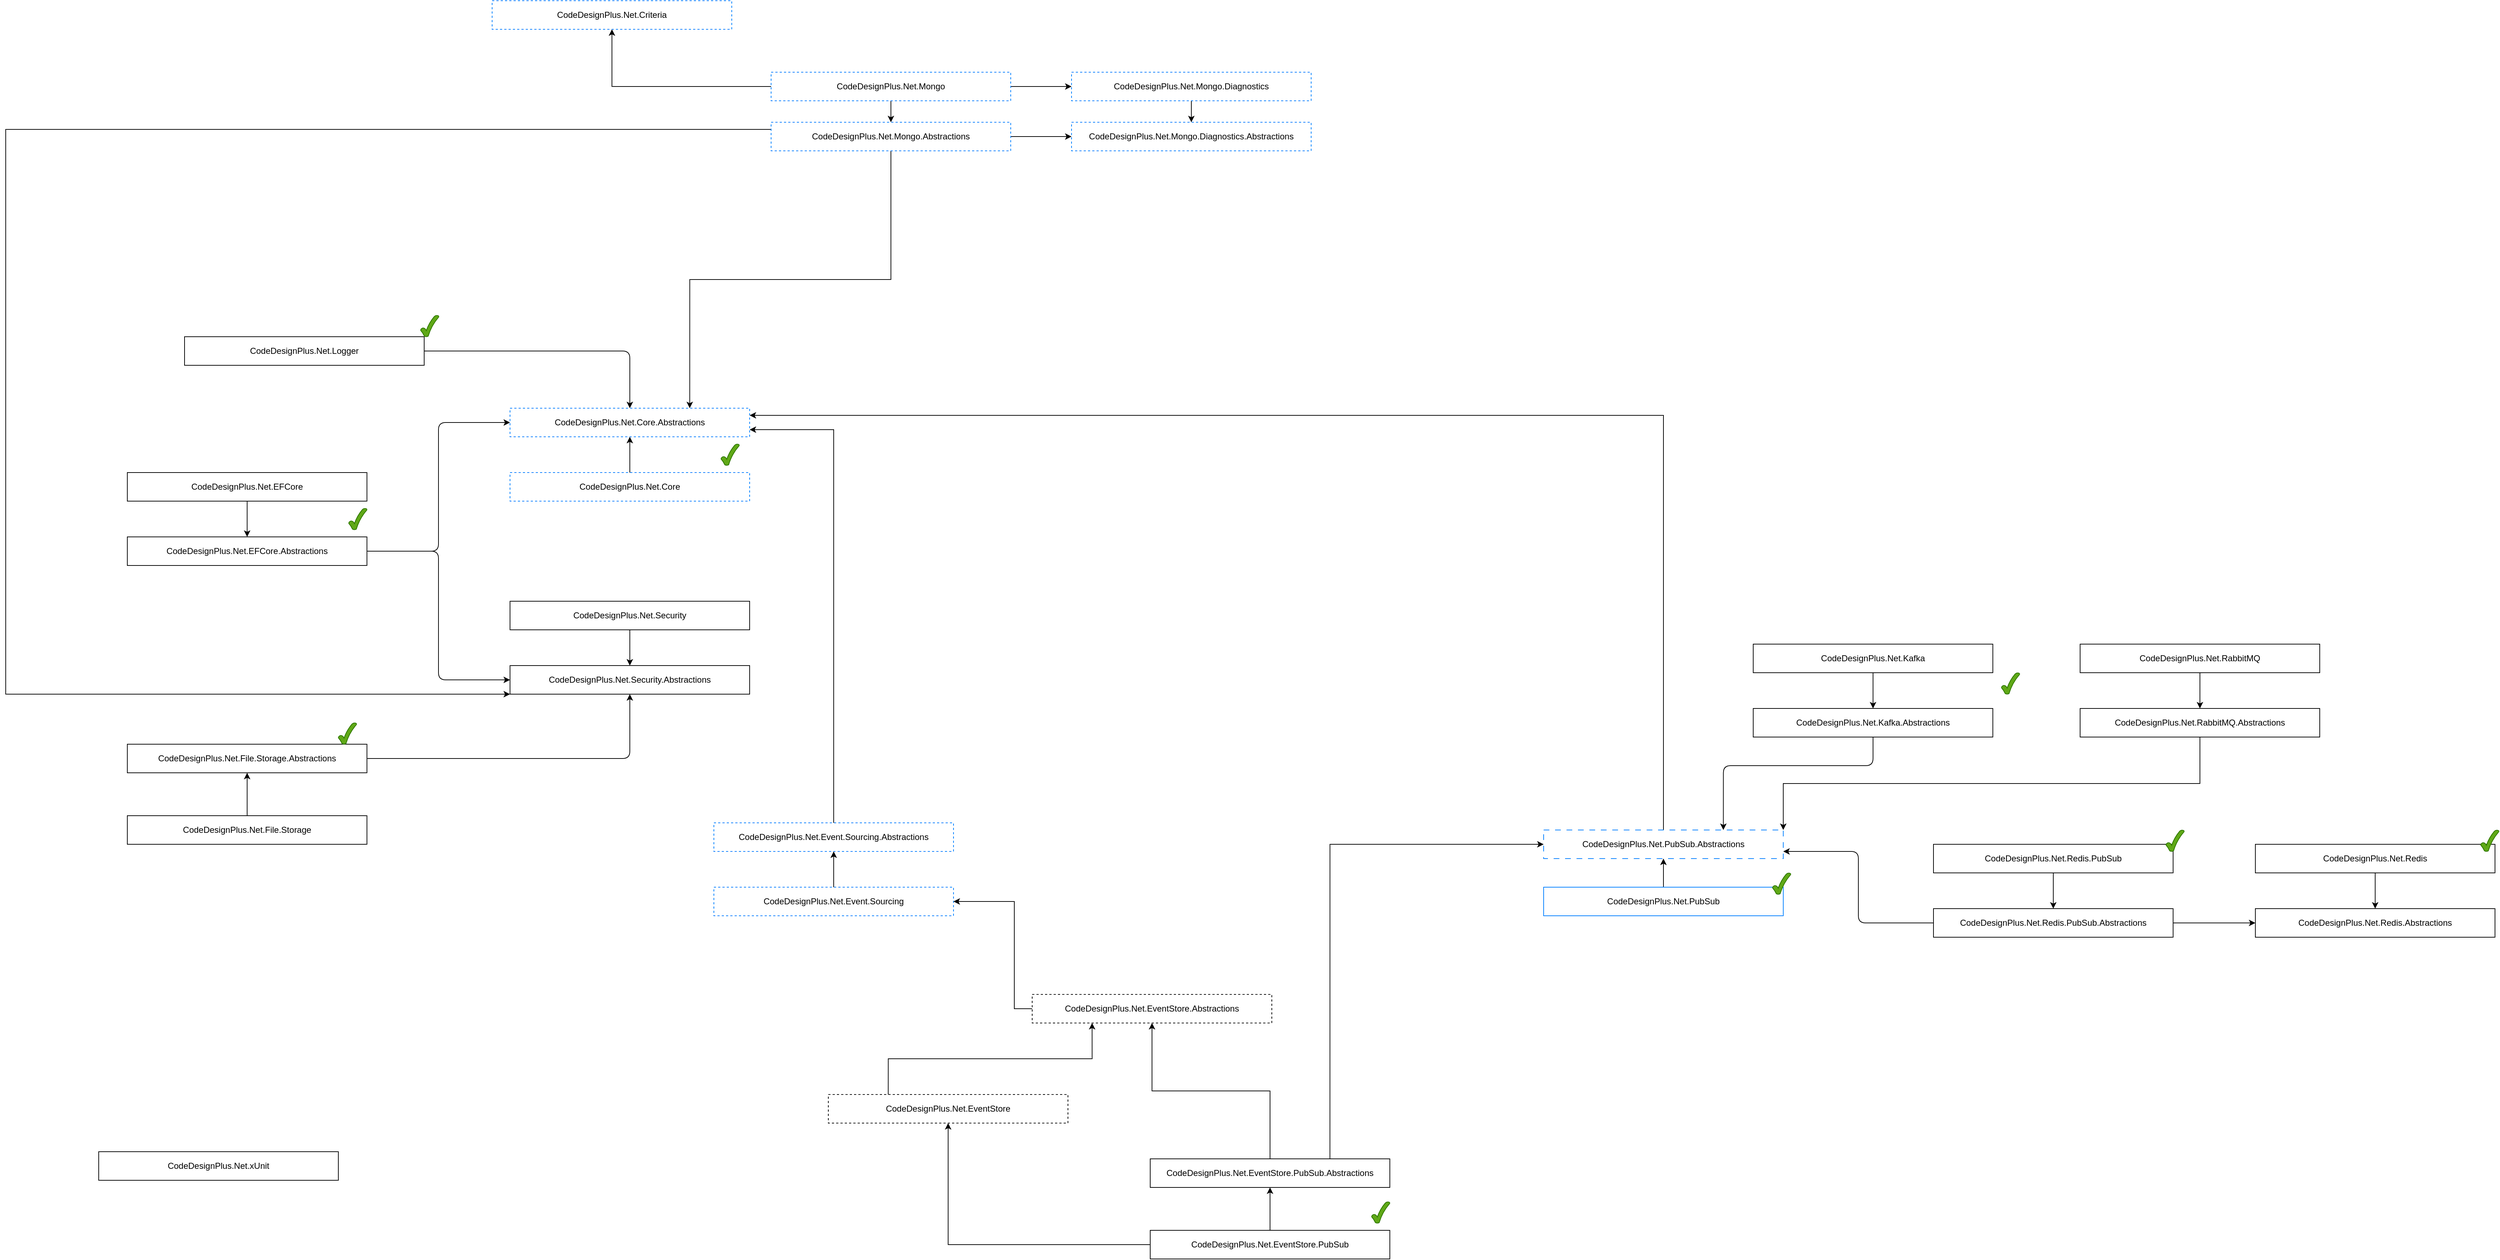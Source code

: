 <mxfile version="24.5.3" type="device" pages="4">
  <diagram id="ALPiPwQ1Wrh_tRAnz7oF" name="Page-1">
    <mxGraphModel dx="2284" dy="1936" grid="1" gridSize="10" guides="1" tooltips="1" connect="1" arrows="1" fold="1" page="1" pageScale="1" pageWidth="850" pageHeight="1100" math="0" shadow="0">
      <root>
        <mxCell id="0" />
        <mxCell id="1" parent="0" />
        <mxCell id="4" style="edgeStyle=orthogonalEdgeStyle;html=1;entryX=0.5;entryY=1;entryDx=0;entryDy=0;" parent="1" source="2" target="3" edge="1">
          <mxGeometry relative="1" as="geometry" />
        </mxCell>
        <mxCell id="2" value="CodeDesignPlus.Net.Core" style="rounded=0;whiteSpace=wrap;html=1;dashed=1;strokeColor=#007FFF;" parent="1" vertex="1">
          <mxGeometry x="305" y="270" width="335" height="40" as="geometry" />
        </mxCell>
        <mxCell id="3" value="CodeDesignPlus.Net.Core.Abstractions" style="rounded=0;whiteSpace=wrap;html=1;dashed=1;strokeColor=#007FFF;" parent="1" vertex="1">
          <mxGeometry x="305" y="180" width="335" height="40" as="geometry" />
        </mxCell>
        <mxCell id="21" style="edgeStyle=orthogonalEdgeStyle;html=1;exitX=1;exitY=0.5;exitDx=0;exitDy=0;entryX=0;entryY=0.5;entryDx=0;entryDy=0;" parent="1" source="7" target="3" edge="1">
          <mxGeometry relative="1" as="geometry" />
        </mxCell>
        <mxCell id="22" style="edgeStyle=orthogonalEdgeStyle;html=1;exitX=1;exitY=0.5;exitDx=0;exitDy=0;entryX=0;entryY=0.5;entryDx=0;entryDy=0;" parent="1" source="7" target="13" edge="1">
          <mxGeometry relative="1" as="geometry" />
        </mxCell>
        <mxCell id="7" value="CodeDesignPlus.Net.EFCore.Abstractions" style="rounded=0;whiteSpace=wrap;html=1;" parent="1" vertex="1">
          <mxGeometry x="-230" y="360" width="335" height="40" as="geometry" />
        </mxCell>
        <mxCell id="18" style="edgeStyle=none;html=1;exitX=0.5;exitY=1;exitDx=0;exitDy=0;" parent="1" source="8" target="7" edge="1">
          <mxGeometry relative="1" as="geometry" />
        </mxCell>
        <mxCell id="8" value="CodeDesignPlus.Net.EFCore" style="rounded=0;whiteSpace=wrap;html=1;" parent="1" vertex="1">
          <mxGeometry x="-230" y="270" width="335" height="40" as="geometry" />
        </mxCell>
        <mxCell id="10" value="CodeDesignPlus.Net.Redis.Abstractions" style="rounded=0;whiteSpace=wrap;html=1;" parent="1" vertex="1">
          <mxGeometry x="2745" y="880" width="335" height="40" as="geometry" />
        </mxCell>
        <mxCell id="24" style="edgeStyle=orthogonalEdgeStyle;html=1;exitX=0.5;exitY=1;exitDx=0;exitDy=0;entryX=0.5;entryY=0;entryDx=0;entryDy=0;" parent="1" source="11" target="10" edge="1">
          <mxGeometry relative="1" as="geometry" />
        </mxCell>
        <mxCell id="11" value="CodeDesignPlus.Net.Redis" style="rounded=0;whiteSpace=wrap;html=1;" parent="1" vertex="1">
          <mxGeometry x="2745" y="790" width="335" height="40" as="geometry" />
        </mxCell>
        <mxCell id="13" value="CodeDesignPlus.Net.Security.Abstractions" style="rounded=0;whiteSpace=wrap;html=1;" parent="1" vertex="1">
          <mxGeometry x="305" y="540" width="335" height="40" as="geometry" />
        </mxCell>
        <mxCell id="20" style="edgeStyle=none;html=1;exitX=0.5;exitY=1;exitDx=0;exitDy=0;" parent="1" source="14" target="13" edge="1">
          <mxGeometry relative="1" as="geometry" />
        </mxCell>
        <mxCell id="14" value="CodeDesignPlus.Net.Security" style="rounded=0;whiteSpace=wrap;html=1;" parent="1" vertex="1">
          <mxGeometry x="305" y="450" width="335" height="40" as="geometry" />
        </mxCell>
        <mxCell id="cR9hNljPTaHk-naQaL1g-62" style="edgeStyle=orthogonalEdgeStyle;rounded=0;orthogonalLoop=1;jettySize=auto;html=1;exitX=0.5;exitY=0;exitDx=0;exitDy=0;entryX=1;entryY=0.25;entryDx=0;entryDy=0;" parent="1" source="16" target="3" edge="1">
          <mxGeometry relative="1" as="geometry" />
        </mxCell>
        <mxCell id="16" value="CodeDesignPlus.Net.PubSub.Abstractions" style="rounded=0;whiteSpace=wrap;html=1;dashed=1;dashPattern=8 8;strokeColor=#007FFF;" parent="1" vertex="1">
          <mxGeometry x="1750" y="770" width="335" height="40" as="geometry" />
        </mxCell>
        <mxCell id="cR9hNljPTaHk-naQaL1g-59" style="edgeStyle=orthogonalEdgeStyle;rounded=0;orthogonalLoop=1;jettySize=auto;html=1;exitX=0.5;exitY=0;exitDx=0;exitDy=0;" parent="1" source="17" target="16" edge="1">
          <mxGeometry relative="1" as="geometry" />
        </mxCell>
        <mxCell id="17" value="CodeDesignPlus.Net.PubSub" style="rounded=0;whiteSpace=wrap;html=1;strokeColor=#007FFF;" parent="1" vertex="1">
          <mxGeometry x="1750" y="850" width="335" height="40" as="geometry" />
        </mxCell>
        <mxCell id="28" style="edgeStyle=orthogonalEdgeStyle;html=1;exitX=0;exitY=0.5;exitDx=0;exitDy=0;entryX=1;entryY=0.75;entryDx=0;entryDy=0;" parent="1" source="25" target="16" edge="1">
          <mxGeometry relative="1" as="geometry" />
        </mxCell>
        <mxCell id="25" value="CodeDesignPlus.Net.Redis.PubSub.Abstractions" style="rounded=0;whiteSpace=wrap;html=1;" parent="1" vertex="1">
          <mxGeometry x="2295" y="880" width="335" height="40" as="geometry" />
        </mxCell>
        <mxCell id="26" style="edgeStyle=orthogonalEdgeStyle;html=1;exitX=0.5;exitY=1;exitDx=0;exitDy=0;entryX=0.5;entryY=0;entryDx=0;entryDy=0;" parent="1" source="27" target="25" edge="1">
          <mxGeometry relative="1" as="geometry" />
        </mxCell>
        <mxCell id="29" style="edgeStyle=orthogonalEdgeStyle;html=1;exitX=1;exitY=0.5;exitDx=0;exitDy=0;entryX=0;entryY=0.5;entryDx=0;entryDy=0;" parent="1" source="25" target="10" edge="1">
          <mxGeometry relative="1" as="geometry" />
        </mxCell>
        <mxCell id="27" value="CodeDesignPlus.Net.Redis.PubSub" style="rounded=0;whiteSpace=wrap;html=1;" parent="1" vertex="1">
          <mxGeometry x="2295" y="790" width="335" height="40" as="geometry" />
        </mxCell>
        <mxCell id="cR9hNljPTaHk-naQaL1g-58" style="edgeStyle=orthogonalEdgeStyle;rounded=0;orthogonalLoop=1;jettySize=auto;html=1;exitX=0.5;exitY=0;exitDx=0;exitDy=0;entryX=1;entryY=0.75;entryDx=0;entryDy=0;" parent="1" source="30" target="3" edge="1">
          <mxGeometry relative="1" as="geometry" />
        </mxCell>
        <mxCell id="30" value="CodeDesignPlus.Net.Event.Sourcing.Abstractions" style="rounded=0;whiteSpace=wrap;html=1;dashed=1;strokeColor=#007FFF;" parent="1" vertex="1">
          <mxGeometry x="590" y="760" width="335" height="40" as="geometry" />
        </mxCell>
        <mxCell id="BZV_SSzwjaXfjPJKH0XT-58" style="edgeStyle=orthogonalEdgeStyle;rounded=0;orthogonalLoop=1;jettySize=auto;html=1;exitX=0.5;exitY=0;exitDx=0;exitDy=0;entryX=0.5;entryY=1;entryDx=0;entryDy=0;" parent="1" source="32" target="30" edge="1">
          <mxGeometry relative="1" as="geometry" />
        </mxCell>
        <mxCell id="32" value="CodeDesignPlus.Net.Event.Sourcing" style="rounded=0;whiteSpace=wrap;html=1;dashed=1;strokeColor=#007FFF;" parent="1" vertex="1">
          <mxGeometry x="590" y="850" width="335" height="40" as="geometry" />
        </mxCell>
        <mxCell id="PFTSv4L4xOiEKsPsDuad-58" style="edgeStyle=orthogonalEdgeStyle;rounded=0;orthogonalLoop=1;jettySize=auto;html=1;exitX=0;exitY=0.5;exitDx=0;exitDy=0;entryX=1;entryY=0.5;entryDx=0;entryDy=0;" parent="1" source="34" target="32" edge="1">
          <mxGeometry relative="1" as="geometry">
            <Array as="points">
              <mxPoint x="1010" y="1020" />
              <mxPoint x="1010" y="870" />
            </Array>
          </mxGeometry>
        </mxCell>
        <mxCell id="34" value="CodeDesignPlus.Net.EventStore.Abstractions" style="rounded=0;whiteSpace=wrap;html=1;dashed=1;" parent="1" vertex="1">
          <mxGeometry x="1035" y="1000" width="335" height="40" as="geometry" />
        </mxCell>
        <mxCell id="cR9hNljPTaHk-naQaL1g-60" style="edgeStyle=orthogonalEdgeStyle;rounded=0;orthogonalLoop=1;jettySize=auto;html=1;exitX=0.25;exitY=0;exitDx=0;exitDy=0;entryX=0.25;entryY=1;entryDx=0;entryDy=0;" parent="1" source="36" target="34" edge="1">
          <mxGeometry relative="1" as="geometry" />
        </mxCell>
        <mxCell id="36" value="CodeDesignPlus.Net.EventStore" style="rounded=0;whiteSpace=wrap;html=1;dashed=1;" parent="1" vertex="1">
          <mxGeometry x="750" y="1140" width="335" height="40" as="geometry" />
        </mxCell>
        <mxCell id="cR9hNljPTaHk-naQaL1g-61" style="edgeStyle=orthogonalEdgeStyle;rounded=0;orthogonalLoop=1;jettySize=auto;html=1;exitX=0.5;exitY=0;exitDx=0;exitDy=0;" parent="1" source="41" target="34" edge="1">
          <mxGeometry relative="1" as="geometry" />
        </mxCell>
        <mxCell id="cR9hNljPTaHk-naQaL1g-63" style="edgeStyle=orthogonalEdgeStyle;rounded=0;orthogonalLoop=1;jettySize=auto;html=1;exitX=0.75;exitY=0;exitDx=0;exitDy=0;entryX=0;entryY=0.5;entryDx=0;entryDy=0;" parent="1" source="41" target="16" edge="1">
          <mxGeometry relative="1" as="geometry" />
        </mxCell>
        <mxCell id="41" value="CodeDesignPlus.Net.EventStore.PubSub.Abstractions" style="rounded=0;whiteSpace=wrap;html=1;" parent="1" vertex="1">
          <mxGeometry x="1200" y="1230" width="335" height="40" as="geometry" />
        </mxCell>
        <mxCell id="42" style="edgeStyle=none;html=1;entryX=0.5;entryY=1;entryDx=0;entryDy=0;" parent="1" source="43" target="41" edge="1">
          <mxGeometry relative="1" as="geometry" />
        </mxCell>
        <mxCell id="cR9hNljPTaHk-naQaL1g-69" style="edgeStyle=orthogonalEdgeStyle;rounded=0;orthogonalLoop=1;jettySize=auto;html=1;exitX=0;exitY=0.5;exitDx=0;exitDy=0;" parent="1" source="43" target="36" edge="1">
          <mxGeometry relative="1" as="geometry" />
        </mxCell>
        <mxCell id="43" value="CodeDesignPlus.Net.EventStore.PubSub" style="rounded=0;whiteSpace=wrap;html=1;" parent="1" vertex="1">
          <mxGeometry x="1200" y="1330" width="335" height="40" as="geometry" />
        </mxCell>
        <mxCell id="49" style="edgeStyle=orthogonalEdgeStyle;html=1;exitX=0.5;exitY=1;exitDx=0;exitDy=0;entryX=0.75;entryY=0;entryDx=0;entryDy=0;" parent="1" source="46" target="16" edge="1">
          <mxGeometry relative="1" as="geometry">
            <Array as="points">
              <mxPoint x="2211" y="680" />
              <mxPoint x="2001" y="680" />
            </Array>
          </mxGeometry>
        </mxCell>
        <mxCell id="46" value="CodeDesignPlus.Net.Kafka.Abstractions" style="rounded=0;whiteSpace=wrap;html=1;" parent="1" vertex="1">
          <mxGeometry x="2043" y="600" width="335" height="40" as="geometry" />
        </mxCell>
        <mxCell id="47" style="edgeStyle=none;html=1;entryX=0.5;entryY=0;entryDx=0;entryDy=0;" parent="1" source="48" target="46" edge="1">
          <mxGeometry relative="1" as="geometry" />
        </mxCell>
        <mxCell id="48" value="CodeDesignPlus.Net.Kafka" style="rounded=0;whiteSpace=wrap;html=1;" parent="1" vertex="1">
          <mxGeometry x="2043" y="510" width="335" height="40" as="geometry" />
        </mxCell>
        <mxCell id="50" value="CodeDesignPlus.Net.xUnit" style="rounded=0;whiteSpace=wrap;html=1;" parent="1" vertex="1">
          <mxGeometry x="-270" y="1220" width="335" height="40" as="geometry" />
        </mxCell>
        <mxCell id="54" style="edgeStyle=orthogonalEdgeStyle;html=1;exitX=1;exitY=0.5;exitDx=0;exitDy=0;entryX=0.5;entryY=1;entryDx=0;entryDy=0;" parent="1" source="51" target="13" edge="1">
          <mxGeometry relative="1" as="geometry" />
        </mxCell>
        <mxCell id="51" value="CodeDesignPlus.Net.File.Storage.Abstractions" style="rounded=0;whiteSpace=wrap;html=1;" parent="1" vertex="1">
          <mxGeometry x="-230" y="650" width="335" height="40" as="geometry" />
        </mxCell>
        <mxCell id="52" style="edgeStyle=none;html=1;entryX=0.5;entryY=1;entryDx=0;entryDy=0;" parent="1" source="53" target="51" edge="1">
          <mxGeometry relative="1" as="geometry" />
        </mxCell>
        <mxCell id="53" value="CodeDesignPlus.Net.File.Storage" style="rounded=0;whiteSpace=wrap;html=1;" parent="1" vertex="1">
          <mxGeometry x="-230" y="750" width="335" height="40" as="geometry" />
        </mxCell>
        <mxCell id="58" style="edgeStyle=orthogonalEdgeStyle;html=1;exitX=1;exitY=0.5;exitDx=0;exitDy=0;entryX=0.5;entryY=0;entryDx=0;entryDy=0;" parent="1" source="57" target="3" edge="1">
          <mxGeometry relative="1" as="geometry" />
        </mxCell>
        <mxCell id="57" value="CodeDesignPlus.Net.Logger" style="rounded=0;whiteSpace=wrap;html=1;" parent="1" vertex="1">
          <mxGeometry x="-150" y="80" width="335" height="40" as="geometry" />
        </mxCell>
        <mxCell id="cR9hNljPTaHk-naQaL1g-64" value="" style="verticalLabelPosition=bottom;verticalAlign=top;html=1;shape=mxgraph.basic.tick;fillColor=#60a917;fontColor=#ffffff;strokeColor=#2D7600;" parent="1" vertex="1">
          <mxGeometry x="600" y="230" width="25.5" height="30" as="geometry" />
        </mxCell>
        <mxCell id="cR9hNljPTaHk-naQaL1g-67" value="" style="verticalLabelPosition=bottom;verticalAlign=top;html=1;shape=mxgraph.basic.tick;fillColor=#60a917;fontColor=#ffffff;strokeColor=#2D7600;" parent="1" vertex="1">
          <mxGeometry x="2070" y="830" width="25.5" height="30" as="geometry" />
        </mxCell>
        <mxCell id="cR9hNljPTaHk-naQaL1g-68" value="" style="verticalLabelPosition=bottom;verticalAlign=top;html=1;shape=mxgraph.basic.tick;fillColor=#60a917;fontColor=#ffffff;strokeColor=#2D7600;" parent="1" vertex="1">
          <mxGeometry x="1509.5" y="1290" width="25.5" height="30" as="geometry" />
        </mxCell>
        <mxCell id="TdpOT9Mr8JHG2yvZLoe9-58" value="" style="verticalLabelPosition=bottom;verticalAlign=top;html=1;shape=mxgraph.basic.tick;fillColor=#60a917;fontColor=#ffffff;strokeColor=#2D7600;" parent="1" vertex="1">
          <mxGeometry x="2620" y="770" width="25.5" height="30" as="geometry" />
        </mxCell>
        <mxCell id="TdpOT9Mr8JHG2yvZLoe9-59" value="" style="verticalLabelPosition=bottom;verticalAlign=top;html=1;shape=mxgraph.basic.tick;fillColor=#60a917;fontColor=#ffffff;strokeColor=#2D7600;" parent="1" vertex="1">
          <mxGeometry x="3060" y="770" width="25.5" height="30" as="geometry" />
        </mxCell>
        <mxCell id="nNXmfI7Xdwc4WvsdD9Fa-58" value="" style="verticalLabelPosition=bottom;verticalAlign=top;html=1;shape=mxgraph.basic.tick;fillColor=#60a917;fontColor=#ffffff;strokeColor=#2D7600;" parent="1" vertex="1">
          <mxGeometry x="79.5" y="320" width="25.5" height="30" as="geometry" />
        </mxCell>
        <mxCell id="nNXmfI7Xdwc4WvsdD9Fa-59" value="" style="verticalLabelPosition=bottom;verticalAlign=top;html=1;shape=mxgraph.basic.tick;fillColor=#60a917;fontColor=#ffffff;strokeColor=#2D7600;" parent="1" vertex="1">
          <mxGeometry x="180" y="50" width="25.5" height="30" as="geometry" />
        </mxCell>
        <mxCell id="nNXmfI7Xdwc4WvsdD9Fa-60" value="" style="verticalLabelPosition=bottom;verticalAlign=top;html=1;shape=mxgraph.basic.tick;fillColor=#60a917;fontColor=#ffffff;strokeColor=#2D7600;" parent="1" vertex="1">
          <mxGeometry x="65" y="620" width="25.5" height="30" as="geometry" />
        </mxCell>
        <mxCell id="nNXmfI7Xdwc4WvsdD9Fa-62" value="" style="verticalLabelPosition=bottom;verticalAlign=top;html=1;shape=mxgraph.basic.tick;fillColor=#60a917;fontColor=#ffffff;strokeColor=#2D7600;" parent="1" vertex="1">
          <mxGeometry x="2390" y="550" width="25.5" height="30" as="geometry" />
        </mxCell>
        <mxCell id="-YHXVxjGIGFMavkAMuD4-63" style="edgeStyle=orthogonalEdgeStyle;rounded=0;orthogonalLoop=1;jettySize=auto;html=1;exitX=0.5;exitY=1;exitDx=0;exitDy=0;entryX=1;entryY=0;entryDx=0;entryDy=0;" parent="1" source="-YHXVxjGIGFMavkAMuD4-58" target="16" edge="1">
          <mxGeometry relative="1" as="geometry" />
        </mxCell>
        <mxCell id="-YHXVxjGIGFMavkAMuD4-58" value="CodeDesignPlus.Net.RabbitMQ.Abstractions" style="rounded=0;whiteSpace=wrap;html=1;" parent="1" vertex="1">
          <mxGeometry x="2500" y="600" width="335" height="40" as="geometry" />
        </mxCell>
        <mxCell id="-YHXVxjGIGFMavkAMuD4-59" style="edgeStyle=none;html=1;entryX=0.5;entryY=0;entryDx=0;entryDy=0;" parent="1" source="-YHXVxjGIGFMavkAMuD4-60" target="-YHXVxjGIGFMavkAMuD4-58" edge="1">
          <mxGeometry relative="1" as="geometry" />
        </mxCell>
        <mxCell id="-YHXVxjGIGFMavkAMuD4-60" value="CodeDesignPlus.Net.RabbitMQ" style="rounded=0;whiteSpace=wrap;html=1;" parent="1" vertex="1">
          <mxGeometry x="2500" y="510" width="335" height="40" as="geometry" />
        </mxCell>
        <mxCell id="nyNpSCcb7WUscE8Xwj8W-68" style="edgeStyle=orthogonalEdgeStyle;rounded=0;orthogonalLoop=1;jettySize=auto;html=1;exitX=0;exitY=0.5;exitDx=0;exitDy=0;entryX=0.5;entryY=1;entryDx=0;entryDy=0;" parent="1" source="nyNpSCcb7WUscE8Xwj8W-58" target="nyNpSCcb7WUscE8Xwj8W-67" edge="1">
          <mxGeometry relative="1" as="geometry" />
        </mxCell>
        <mxCell id="nyNpSCcb7WUscE8Xwj8W-69" style="edgeStyle=orthogonalEdgeStyle;rounded=0;orthogonalLoop=1;jettySize=auto;html=1;exitX=0.5;exitY=1;exitDx=0;exitDy=0;entryX=0.5;entryY=0;entryDx=0;entryDy=0;" parent="1" source="nyNpSCcb7WUscE8Xwj8W-58" target="nyNpSCcb7WUscE8Xwj8W-59" edge="1">
          <mxGeometry relative="1" as="geometry" />
        </mxCell>
        <mxCell id="nyNpSCcb7WUscE8Xwj8W-71" style="edgeStyle=orthogonalEdgeStyle;rounded=0;orthogonalLoop=1;jettySize=auto;html=1;exitX=1;exitY=0.5;exitDx=0;exitDy=0;entryX=0;entryY=0.5;entryDx=0;entryDy=0;" parent="1" source="nyNpSCcb7WUscE8Xwj8W-58" target="nyNpSCcb7WUscE8Xwj8W-60" edge="1">
          <mxGeometry relative="1" as="geometry" />
        </mxCell>
        <mxCell id="nyNpSCcb7WUscE8Xwj8W-58" value="CodeDesignPlus.Net.Mongo" style="rounded=0;whiteSpace=wrap;html=1;dashed=1;strokeColor=#007FFF;" parent="1" vertex="1">
          <mxGeometry x="670" y="-290" width="335" height="40" as="geometry" />
        </mxCell>
        <mxCell id="nyNpSCcb7WUscE8Xwj8W-63" style="edgeStyle=orthogonalEdgeStyle;rounded=0;orthogonalLoop=1;jettySize=auto;html=1;exitX=0.5;exitY=1;exitDx=0;exitDy=0;entryX=0.75;entryY=0;entryDx=0;entryDy=0;" parent="1" source="nyNpSCcb7WUscE8Xwj8W-59" target="3" edge="1">
          <mxGeometry relative="1" as="geometry" />
        </mxCell>
        <mxCell id="nyNpSCcb7WUscE8Xwj8W-64" style="edgeStyle=orthogonalEdgeStyle;rounded=0;orthogonalLoop=1;jettySize=auto;html=1;exitX=0;exitY=0.25;exitDx=0;exitDy=0;entryX=0;entryY=1;entryDx=0;entryDy=0;" parent="1" source="nyNpSCcb7WUscE8Xwj8W-59" target="13" edge="1">
          <mxGeometry relative="1" as="geometry">
            <Array as="points">
              <mxPoint x="-400" y="-210" />
              <mxPoint x="-400" y="580" />
            </Array>
          </mxGeometry>
        </mxCell>
        <mxCell id="nyNpSCcb7WUscE8Xwj8W-66" style="edgeStyle=orthogonalEdgeStyle;rounded=0;orthogonalLoop=1;jettySize=auto;html=1;exitX=1;exitY=0.5;exitDx=0;exitDy=0;entryX=0;entryY=0.5;entryDx=0;entryDy=0;" parent="1" source="nyNpSCcb7WUscE8Xwj8W-59" target="nyNpSCcb7WUscE8Xwj8W-61" edge="1">
          <mxGeometry relative="1" as="geometry" />
        </mxCell>
        <mxCell id="nyNpSCcb7WUscE8Xwj8W-59" value="CodeDesignPlus.Net.Mongo.Abstractions" style="rounded=0;whiteSpace=wrap;html=1;dashed=1;strokeColor=#007FFF;" parent="1" vertex="1">
          <mxGeometry x="670" y="-220" width="335" height="40" as="geometry" />
        </mxCell>
        <mxCell id="nyNpSCcb7WUscE8Xwj8W-70" style="edgeStyle=orthogonalEdgeStyle;rounded=0;orthogonalLoop=1;jettySize=auto;html=1;exitX=0.5;exitY=1;exitDx=0;exitDy=0;entryX=0.5;entryY=0;entryDx=0;entryDy=0;" parent="1" source="nyNpSCcb7WUscE8Xwj8W-60" target="nyNpSCcb7WUscE8Xwj8W-61" edge="1">
          <mxGeometry relative="1" as="geometry" />
        </mxCell>
        <mxCell id="nyNpSCcb7WUscE8Xwj8W-60" value="CodeDesignPlus.Net.Mongo.Diagnostics" style="rounded=0;whiteSpace=wrap;html=1;dashed=1;strokeColor=#007FFF;" parent="1" vertex="1">
          <mxGeometry x="1090" y="-290" width="335" height="40" as="geometry" />
        </mxCell>
        <mxCell id="nyNpSCcb7WUscE8Xwj8W-61" value="CodeDesignPlus.Net.Mongo.Diagnostics.Abstractions" style="rounded=0;whiteSpace=wrap;html=1;dashed=1;strokeColor=#007FFF;" parent="1" vertex="1">
          <mxGeometry x="1090" y="-220" width="335" height="40" as="geometry" />
        </mxCell>
        <mxCell id="nyNpSCcb7WUscE8Xwj8W-67" value="CodeDesignPlus.Net.Criteria" style="rounded=0;whiteSpace=wrap;html=1;dashed=1;strokeColor=#007FFF;" parent="1" vertex="1">
          <mxGeometry x="280" y="-390" width="335" height="40" as="geometry" />
        </mxCell>
      </root>
    </mxGraphModel>
  </diagram>
  <diagram id="akfSif0_D-DrA6sWvF45" name="Page-2">
    <mxGraphModel dx="2609" dy="1730" grid="1" gridSize="10" guides="1" tooltips="1" connect="1" arrows="1" fold="1" page="1" pageScale="1" pageWidth="1100" pageHeight="850" math="0" shadow="0">
      <root>
        <mxCell id="0" />
        <mxCell id="1" parent="0" />
        <mxCell id="rKmocAkUo4Y0R12zVvtC-1" style="edgeStyle=orthogonalEdgeStyle;html=1;entryX=0.5;entryY=1;entryDx=0;entryDy=0;" parent="1" source="rKmocAkUo4Y0R12zVvtC-2" target="rKmocAkUo4Y0R12zVvtC-3" edge="1">
          <mxGeometry relative="1" as="geometry" />
        </mxCell>
        <mxCell id="rKmocAkUo4Y0R12zVvtC-2" value="CodeDesignPlus.Net.Core" style="rounded=0;whiteSpace=wrap;html=1;" parent="1" vertex="1">
          <mxGeometry x="305" y="270" width="335" height="40" as="geometry" />
        </mxCell>
        <mxCell id="rKmocAkUo4Y0R12zVvtC-3" value="CodeDesignPlus.Net.Core.Abstractions" style="rounded=0;whiteSpace=wrap;html=1;" parent="1" vertex="1">
          <mxGeometry x="305" y="180" width="335" height="40" as="geometry" />
        </mxCell>
        <mxCell id="rKmocAkUo4Y0R12zVvtC-4" style="edgeStyle=orthogonalEdgeStyle;html=1;exitX=1;exitY=0.5;exitDx=0;exitDy=0;entryX=0;entryY=0.5;entryDx=0;entryDy=0;" parent="1" source="rKmocAkUo4Y0R12zVvtC-6" target="rKmocAkUo4Y0R12zVvtC-3" edge="1">
          <mxGeometry relative="1" as="geometry" />
        </mxCell>
        <mxCell id="rKmocAkUo4Y0R12zVvtC-5" style="edgeStyle=orthogonalEdgeStyle;html=1;exitX=1;exitY=0.5;exitDx=0;exitDy=0;entryX=0;entryY=0.5;entryDx=0;entryDy=0;" parent="1" source="rKmocAkUo4Y0R12zVvtC-6" target="rKmocAkUo4Y0R12zVvtC-12" edge="1">
          <mxGeometry relative="1" as="geometry" />
        </mxCell>
        <mxCell id="rKmocAkUo4Y0R12zVvtC-6" value="CodeDesignPlus.Net.EFCore.Abstractions" style="rounded=0;whiteSpace=wrap;html=1;" parent="1" vertex="1">
          <mxGeometry x="-230" y="360" width="335" height="40" as="geometry" />
        </mxCell>
        <mxCell id="rKmocAkUo4Y0R12zVvtC-7" style="edgeStyle=none;html=1;exitX=0.5;exitY=1;exitDx=0;exitDy=0;" parent="1" source="rKmocAkUo4Y0R12zVvtC-8" target="rKmocAkUo4Y0R12zVvtC-6" edge="1">
          <mxGeometry relative="1" as="geometry" />
        </mxCell>
        <mxCell id="rKmocAkUo4Y0R12zVvtC-8" value="CodeDesignPlus.Net.EFCore" style="rounded=0;whiteSpace=wrap;html=1;" parent="1" vertex="1">
          <mxGeometry x="-230" y="270" width="335" height="40" as="geometry" />
        </mxCell>
        <mxCell id="rKmocAkUo4Y0R12zVvtC-9" value="CodeDesignPlus.Net.Redis.Abstractions" style="rounded=0;whiteSpace=wrap;html=1;" parent="1" vertex="1">
          <mxGeometry x="2340" y="330" width="335" height="40" as="geometry" />
        </mxCell>
        <mxCell id="rKmocAkUo4Y0R12zVvtC-10" style="edgeStyle=orthogonalEdgeStyle;html=1;exitX=0.5;exitY=1;exitDx=0;exitDy=0;entryX=0.5;entryY=0;entryDx=0;entryDy=0;" parent="1" source="rKmocAkUo4Y0R12zVvtC-11" target="rKmocAkUo4Y0R12zVvtC-9" edge="1">
          <mxGeometry relative="1" as="geometry" />
        </mxCell>
        <mxCell id="rKmocAkUo4Y0R12zVvtC-11" value="CodeDesignPlus.Net.Redis" style="rounded=0;whiteSpace=wrap;html=1;" parent="1" vertex="1">
          <mxGeometry x="2340" y="240" width="335" height="40" as="geometry" />
        </mxCell>
        <mxCell id="rKmocAkUo4Y0R12zVvtC-12" value="CodeDesignPlus.Net.Security.Abstractions" style="rounded=0;whiteSpace=wrap;html=1;" parent="1" vertex="1">
          <mxGeometry x="305" y="540" width="335" height="40" as="geometry" />
        </mxCell>
        <mxCell id="rKmocAkUo4Y0R12zVvtC-13" style="edgeStyle=none;html=1;exitX=0.5;exitY=1;exitDx=0;exitDy=0;" parent="1" source="rKmocAkUo4Y0R12zVvtC-14" target="rKmocAkUo4Y0R12zVvtC-12" edge="1">
          <mxGeometry relative="1" as="geometry" />
        </mxCell>
        <mxCell id="rKmocAkUo4Y0R12zVvtC-14" value="CodeDesignPlus.Net.Security" style="rounded=0;whiteSpace=wrap;html=1;" parent="1" vertex="1">
          <mxGeometry x="305" y="450" width="335" height="40" as="geometry" />
        </mxCell>
        <mxCell id="rKmocAkUo4Y0R12zVvtC-15" value="CodeDesignPlus.Net.PubSub.Abstractions" style="rounded=0;whiteSpace=wrap;html=1;dashed=1;dashPattern=8 8;" parent="1" vertex="1">
          <mxGeometry x="1370" y="320" width="335" height="40" as="geometry" />
        </mxCell>
        <mxCell id="rKmocAkUo4Y0R12zVvtC-16" style="edgeStyle=orthogonalEdgeStyle;html=1;exitX=0.5;exitY=1;exitDx=0;exitDy=0;entryX=0.5;entryY=0;entryDx=0;entryDy=0;" parent="1" source="rKmocAkUo4Y0R12zVvtC-17" target="rKmocAkUo4Y0R12zVvtC-15" edge="1">
          <mxGeometry relative="1" as="geometry" />
        </mxCell>
        <mxCell id="rKmocAkUo4Y0R12zVvtC-17" value="CodeDesignPlus.Net.PubSub" style="rounded=0;whiteSpace=wrap;html=1;" parent="1" vertex="1">
          <mxGeometry x="1370" y="230" width="335" height="40" as="geometry" />
        </mxCell>
        <mxCell id="rKmocAkUo4Y0R12zVvtC-18" style="edgeStyle=orthogonalEdgeStyle;html=1;exitX=0;exitY=0.5;exitDx=0;exitDy=0;entryX=1;entryY=0.75;entryDx=0;entryDy=0;" parent="1" source="rKmocAkUo4Y0R12zVvtC-19" target="rKmocAkUo4Y0R12zVvtC-15" edge="1">
          <mxGeometry relative="1" as="geometry" />
        </mxCell>
        <mxCell id="rKmocAkUo4Y0R12zVvtC-19" value="CodeDesignPlus.Net.Redis.PubSub.Abstractions" style="rounded=0;whiteSpace=wrap;html=1;" parent="1" vertex="1">
          <mxGeometry x="1890" y="330" width="335" height="40" as="geometry" />
        </mxCell>
        <mxCell id="rKmocAkUo4Y0R12zVvtC-20" style="edgeStyle=orthogonalEdgeStyle;html=1;exitX=0.5;exitY=1;exitDx=0;exitDy=0;entryX=0.5;entryY=0;entryDx=0;entryDy=0;" parent="1" source="rKmocAkUo4Y0R12zVvtC-22" target="rKmocAkUo4Y0R12zVvtC-19" edge="1">
          <mxGeometry relative="1" as="geometry" />
        </mxCell>
        <mxCell id="rKmocAkUo4Y0R12zVvtC-21" style="edgeStyle=orthogonalEdgeStyle;html=1;exitX=1;exitY=0.5;exitDx=0;exitDy=0;entryX=0;entryY=0.5;entryDx=0;entryDy=0;" parent="1" source="rKmocAkUo4Y0R12zVvtC-19" target="rKmocAkUo4Y0R12zVvtC-9" edge="1">
          <mxGeometry relative="1" as="geometry" />
        </mxCell>
        <mxCell id="rKmocAkUo4Y0R12zVvtC-22" value="CodeDesignPlus.Net.Redis.PubSub" style="rounded=0;whiteSpace=wrap;html=1;" parent="1" vertex="1">
          <mxGeometry x="1890" y="240" width="335" height="40" as="geometry" />
        </mxCell>
        <mxCell id="rKmocAkUo4Y0R12zVvtC-48" style="edgeStyle=orthogonalEdgeStyle;rounded=0;orthogonalLoop=1;jettySize=auto;html=1;exitX=0;exitY=0.5;exitDx=0;exitDy=0;entryX=1;entryY=0.25;entryDx=0;entryDy=0;" parent="1" source="rKmocAkUo4Y0R12zVvtC-24" target="rKmocAkUo4Y0R12zVvtC-3" edge="1">
          <mxGeometry relative="1" as="geometry" />
        </mxCell>
        <mxCell id="rKmocAkUo4Y0R12zVvtC-24" value="CodeDesignPlus.Net.Event.Sourcing.Abstractions" style="rounded=0;whiteSpace=wrap;html=1;" parent="1" vertex="1">
          <mxGeometry x="1360" y="790" width="335" height="40" as="geometry" />
        </mxCell>
        <mxCell id="rKmocAkUo4Y0R12zVvtC-25" style="edgeStyle=orthogonalEdgeStyle;html=1;exitX=0.5;exitY=1;exitDx=0;exitDy=0;entryX=0.5;entryY=0;entryDx=0;entryDy=0;" parent="1" source="rKmocAkUo4Y0R12zVvtC-26" target="rKmocAkUo4Y0R12zVvtC-24" edge="1">
          <mxGeometry relative="1" as="geometry" />
        </mxCell>
        <mxCell id="rKmocAkUo4Y0R12zVvtC-26" value="CodeDesignPlus.Net.Event.Sourcing" style="rounded=0;whiteSpace=wrap;html=1;" parent="1" vertex="1">
          <mxGeometry x="1360" y="700" width="335" height="40" as="geometry" />
        </mxCell>
        <mxCell id="rKmocAkUo4Y0R12zVvtC-28" style="edgeStyle=orthogonalEdgeStyle;html=1;exitX=1;exitY=0.5;exitDx=0;exitDy=0;entryX=0.5;entryY=1;entryDx=0;entryDy=0;" parent="1" source="rKmocAkUo4Y0R12zVvtC-29" target="rKmocAkUo4Y0R12zVvtC-24" edge="1">
          <mxGeometry relative="1" as="geometry" />
        </mxCell>
        <mxCell id="rKmocAkUo4Y0R12zVvtC-29" value="CodeDesignPlus.Net.EventStore.Abstractions" style="rounded=0;whiteSpace=wrap;html=1;" parent="1" vertex="1">
          <mxGeometry x="660" y="920" width="335" height="40" as="geometry" />
        </mxCell>
        <mxCell id="rKmocAkUo4Y0R12zVvtC-30" style="edgeStyle=none;html=1;entryX=0.5;entryY=1;entryDx=0;entryDy=0;" parent="1" source="rKmocAkUo4Y0R12zVvtC-31" target="rKmocAkUo4Y0R12zVvtC-29" edge="1">
          <mxGeometry relative="1" as="geometry" />
        </mxCell>
        <mxCell id="rKmocAkUo4Y0R12zVvtC-31" value="CodeDesignPlus.Net.EventStore" style="rounded=0;whiteSpace=wrap;html=1;" parent="1" vertex="1">
          <mxGeometry x="660" y="1020" width="335" height="40" as="geometry" />
        </mxCell>
        <mxCell id="rKmocAkUo4Y0R12zVvtC-32" style="edgeStyle=orthogonalEdgeStyle;html=1;exitX=0.5;exitY=0;exitDx=0;exitDy=0;entryX=0;entryY=0.5;entryDx=0;entryDy=0;" parent="1" source="rKmocAkUo4Y0R12zVvtC-33" target="rKmocAkUo4Y0R12zVvtC-29" edge="1">
          <mxGeometry relative="1" as="geometry" />
        </mxCell>
        <mxCell id="rKmocAkUo4Y0R12zVvtC-33" value="CodeDesignPlus.Net.EventStore.PubSub.Abstractions" style="rounded=0;whiteSpace=wrap;html=1;" parent="1" vertex="1">
          <mxGeometry x="200" y="1120" width="335" height="40" as="geometry" />
        </mxCell>
        <mxCell id="rKmocAkUo4Y0R12zVvtC-34" style="edgeStyle=none;html=1;entryX=0.5;entryY=1;entryDx=0;entryDy=0;" parent="1" source="rKmocAkUo4Y0R12zVvtC-35" target="rKmocAkUo4Y0R12zVvtC-33" edge="1">
          <mxGeometry relative="1" as="geometry" />
        </mxCell>
        <mxCell id="rKmocAkUo4Y0R12zVvtC-35" value="CodeDesignPlus.Net.EventStore.PubSub" style="rounded=0;whiteSpace=wrap;html=1;" parent="1" vertex="1">
          <mxGeometry x="200" y="1220" width="335" height="40" as="geometry" />
        </mxCell>
        <mxCell id="rKmocAkUo4Y0R12zVvtC-37" style="edgeStyle=orthogonalEdgeStyle;html=1;exitX=0.5;exitY=1;exitDx=0;exitDy=0;entryX=1;entryY=0.25;entryDx=0;entryDy=0;" parent="1" source="rKmocAkUo4Y0R12zVvtC-38" target="rKmocAkUo4Y0R12zVvtC-15" edge="1">
          <mxGeometry relative="1" as="geometry" />
        </mxCell>
        <mxCell id="rKmocAkUo4Y0R12zVvtC-38" value="CodeDesignPlus.Net.Kafka.Abstractions" style="rounded=0;whiteSpace=wrap;html=1;" parent="1" vertex="1">
          <mxGeometry x="1638" y="50" width="335" height="40" as="geometry" />
        </mxCell>
        <mxCell id="rKmocAkUo4Y0R12zVvtC-39" style="edgeStyle=none;html=1;entryX=0.5;entryY=0;entryDx=0;entryDy=0;" parent="1" source="rKmocAkUo4Y0R12zVvtC-40" target="rKmocAkUo4Y0R12zVvtC-38" edge="1">
          <mxGeometry relative="1" as="geometry" />
        </mxCell>
        <mxCell id="rKmocAkUo4Y0R12zVvtC-40" value="CodeDesignPlus.Net.Kafka" style="rounded=0;whiteSpace=wrap;html=1;" parent="1" vertex="1">
          <mxGeometry x="1638" y="-40" width="335" height="40" as="geometry" />
        </mxCell>
        <mxCell id="rKmocAkUo4Y0R12zVvtC-41" value="CodeDesignPlus.Net.xUnit" style="rounded=0;whiteSpace=wrap;html=1;" parent="1" vertex="1">
          <mxGeometry x="-270" y="1220" width="335" height="40" as="geometry" />
        </mxCell>
        <mxCell id="rKmocAkUo4Y0R12zVvtC-42" style="edgeStyle=orthogonalEdgeStyle;html=1;exitX=1;exitY=0.5;exitDx=0;exitDy=0;entryX=0.5;entryY=1;entryDx=0;entryDy=0;" parent="1" source="rKmocAkUo4Y0R12zVvtC-43" target="rKmocAkUo4Y0R12zVvtC-12" edge="1">
          <mxGeometry relative="1" as="geometry" />
        </mxCell>
        <mxCell id="rKmocAkUo4Y0R12zVvtC-43" value="CodeDesignPlus.Net.File.Storage.Abstractions" style="rounded=0;whiteSpace=wrap;html=1;" parent="1" vertex="1">
          <mxGeometry x="-230" y="650" width="335" height="40" as="geometry" />
        </mxCell>
        <mxCell id="rKmocAkUo4Y0R12zVvtC-44" style="edgeStyle=none;html=1;entryX=0.5;entryY=1;entryDx=0;entryDy=0;" parent="1" source="rKmocAkUo4Y0R12zVvtC-45" target="rKmocAkUo4Y0R12zVvtC-43" edge="1">
          <mxGeometry relative="1" as="geometry" />
        </mxCell>
        <mxCell id="rKmocAkUo4Y0R12zVvtC-45" value="CodeDesignPlus.Net.File.Storage" style="rounded=0;whiteSpace=wrap;html=1;" parent="1" vertex="1">
          <mxGeometry x="-230" y="750" width="335" height="40" as="geometry" />
        </mxCell>
        <mxCell id="rKmocAkUo4Y0R12zVvtC-46" style="edgeStyle=orthogonalEdgeStyle;html=1;exitX=1;exitY=0.5;exitDx=0;exitDy=0;entryX=0.5;entryY=0;entryDx=0;entryDy=0;" parent="1" source="rKmocAkUo4Y0R12zVvtC-47" target="rKmocAkUo4Y0R12zVvtC-3" edge="1">
          <mxGeometry relative="1" as="geometry" />
        </mxCell>
        <mxCell id="rKmocAkUo4Y0R12zVvtC-47" value="CodeDesignPlus.Net.Logger" style="rounded=0;whiteSpace=wrap;html=1;" parent="1" vertex="1">
          <mxGeometry x="-150" y="80" width="335" height="40" as="geometry" />
        </mxCell>
      </root>
    </mxGraphModel>
  </diagram>
  <diagram id="tAETvs57lXrtuyHGNvWO" name="Page-3">
    <mxGraphModel dx="1964" dy="1946" grid="1" gridSize="10" guides="1" tooltips="1" connect="1" arrows="1" fold="1" page="1" pageScale="1" pageWidth="850" pageHeight="1100" math="0" shadow="0">
      <root>
        <mxCell id="0" />
        <mxCell id="1" parent="0" />
        <mxCell id="cGfZ4m_1OQph45fpy9En-22" style="edgeStyle=orthogonalEdgeStyle;rounded=0;orthogonalLoop=1;jettySize=auto;html=1;entryX=0.5;entryY=0;entryDx=0;entryDy=0;" edge="1" parent="1" source="cGfZ4m_1OQph45fpy9En-21" target="cGfZ4m_1OQph45fpy9En-2">
          <mxGeometry relative="1" as="geometry" />
        </mxCell>
        <mxCell id="cGfZ4m_1OQph45fpy9En-23" style="edgeStyle=orthogonalEdgeStyle;rounded=0;orthogonalLoop=1;jettySize=auto;html=1;exitX=0.75;exitY=1;exitDx=0;exitDy=0;entryX=1;entryY=0.5;entryDx=0;entryDy=0;" edge="1" parent="1" source="cGfZ4m_1OQph45fpy9En-21" target="cGfZ4m_1OQph45fpy9En-19">
          <mxGeometry relative="1" as="geometry">
            <Array as="points">
              <mxPoint x="713" y="570" />
            </Array>
          </mxGeometry>
        </mxCell>
        <mxCell id="cGfZ4m_1OQph45fpy9En-21" value="" style="rounded=0;whiteSpace=wrap;html=1;" vertex="1" parent="1">
          <mxGeometry x="285" y="210" width="570" height="100" as="geometry" />
        </mxCell>
        <mxCell id="cGfZ4m_1OQph45fpy9En-5" style="edgeStyle=orthogonalEdgeStyle;rounded=0;orthogonalLoop=1;jettySize=auto;html=1;exitX=1;exitY=0.5;exitDx=0;exitDy=0;" edge="1" parent="1" source="cGfZ4m_1OQph45fpy9En-1" target="cGfZ4m_1OQph45fpy9En-2">
          <mxGeometry relative="1" as="geometry" />
        </mxCell>
        <mxCell id="cGfZ4m_1OQph45fpy9En-1" value="PubSub" style="rounded=0;whiteSpace=wrap;html=1;" vertex="1" parent="1">
          <mxGeometry x="290" y="420" width="120" height="60" as="geometry" />
        </mxCell>
        <mxCell id="cGfZ4m_1OQph45fpy9En-2" value="IMessage&lt;br&gt;PublishAsync" style="rounded=0;whiteSpace=wrap;html=1;" vertex="1" parent="1">
          <mxGeometry x="510" y="420" width="120" height="60" as="geometry" />
        </mxCell>
        <mxCell id="cGfZ4m_1OQph45fpy9En-4" style="edgeStyle=orthogonalEdgeStyle;rounded=0;orthogonalLoop=1;jettySize=auto;html=1;exitX=1;exitY=0.5;exitDx=0;exitDy=0;" edge="1" parent="1" source="cGfZ4m_1OQph45fpy9En-3" target="cGfZ4m_1OQph45fpy9En-1">
          <mxGeometry relative="1" as="geometry" />
        </mxCell>
        <mxCell id="cGfZ4m_1OQph45fpy9En-17" style="edgeStyle=orthogonalEdgeStyle;rounded=0;orthogonalLoop=1;jettySize=auto;html=1;exitX=1;exitY=0.5;exitDx=0;exitDy=0;entryX=0;entryY=0.5;entryDx=0;entryDy=0;" edge="1" parent="1" source="cGfZ4m_1OQph45fpy9En-3" target="cGfZ4m_1OQph45fpy9En-16">
          <mxGeometry relative="1" as="geometry" />
        </mxCell>
        <mxCell id="cGfZ4m_1OQph45fpy9En-3" value="MIcroservice" style="rounded=0;whiteSpace=wrap;html=1;" vertex="1" parent="1">
          <mxGeometry x="80" y="420" width="120" height="60" as="geometry" />
        </mxCell>
        <mxCell id="cGfZ4m_1OQph45fpy9En-6" value="Kafka" style="rounded=0;whiteSpace=wrap;html=1;" vertex="1" parent="1">
          <mxGeometry x="440" y="230" width="120" height="60" as="geometry" />
        </mxCell>
        <mxCell id="cGfZ4m_1OQph45fpy9En-7" value="RabbitMQ" style="rounded=0;whiteSpace=wrap;html=1;" vertex="1" parent="1">
          <mxGeometry x="580" y="230" width="120" height="60" as="geometry" />
        </mxCell>
        <mxCell id="cGfZ4m_1OQph45fpy9En-8" value="Redis" style="rounded=0;whiteSpace=wrap;html=1;" vertex="1" parent="1">
          <mxGeometry x="720" y="230" width="120" height="60" as="geometry" />
        </mxCell>
        <mxCell id="cGfZ4m_1OQph45fpy9En-9" value="EventStore" style="rounded=0;whiteSpace=wrap;html=1;" vertex="1" parent="1">
          <mxGeometry x="300" y="230" width="120" height="60" as="geometry" />
        </mxCell>
        <mxCell id="cGfZ4m_1OQph45fpy9En-20" style="edgeStyle=orthogonalEdgeStyle;rounded=0;orthogonalLoop=1;jettySize=auto;html=1;exitX=1;exitY=0.5;exitDx=0;exitDy=0;" edge="1" parent="1" source="cGfZ4m_1OQph45fpy9En-16" target="cGfZ4m_1OQph45fpy9En-19">
          <mxGeometry relative="1" as="geometry" />
        </mxCell>
        <mxCell id="cGfZ4m_1OQph45fpy9En-16" value="RegisterEventHandler&lt;br&gt;BackgroundService" style="rounded=0;whiteSpace=wrap;html=1;" vertex="1" parent="1">
          <mxGeometry x="290" y="540" width="120" height="60" as="geometry" />
        </mxCell>
        <mxCell id="cGfZ4m_1OQph45fpy9En-19" value="IMessage&lt;br&gt;SubscribeAsync" style="rounded=0;whiteSpace=wrap;html=1;" vertex="1" parent="1">
          <mxGeometry x="510" y="540" width="120" height="60" as="geometry" />
        </mxCell>
        <mxCell id="cGfZ4m_1OQph45fpy9En-27" style="edgeStyle=orthogonalEdgeStyle;rounded=0;orthogonalLoop=1;jettySize=auto;html=1;entryX=0.5;entryY=0;entryDx=0;entryDy=0;" edge="1" parent="1" source="cGfZ4m_1OQph45fpy9En-29" target="cGfZ4m_1OQph45fpy9En-32">
          <mxGeometry relative="1" as="geometry" />
        </mxCell>
        <mxCell id="cGfZ4m_1OQph45fpy9En-28" style="edgeStyle=orthogonalEdgeStyle;rounded=0;orthogonalLoop=1;jettySize=auto;html=1;exitX=0.75;exitY=1;exitDx=0;exitDy=0;entryX=1;entryY=0.5;entryDx=0;entryDy=0;" edge="1" parent="1" source="cGfZ4m_1OQph45fpy9En-29" target="cGfZ4m_1OQph45fpy9En-42">
          <mxGeometry relative="1" as="geometry">
            <Array as="points">
              <mxPoint x="713" y="1090" />
            </Array>
          </mxGeometry>
        </mxCell>
        <mxCell id="cGfZ4m_1OQph45fpy9En-29" value="" style="rounded=0;whiteSpace=wrap;html=1;" vertex="1" parent="1">
          <mxGeometry x="285" y="730" width="570" height="100" as="geometry" />
        </mxCell>
        <mxCell id="cGfZ4m_1OQph45fpy9En-44" style="edgeStyle=orthogonalEdgeStyle;rounded=0;orthogonalLoop=1;jettySize=auto;html=1;exitX=1;exitY=0.5;exitDx=0;exitDy=0;" edge="1" parent="1" source="cGfZ4m_1OQph45fpy9En-31" target="cGfZ4m_1OQph45fpy9En-43">
          <mxGeometry relative="1" as="geometry" />
        </mxCell>
        <mxCell id="cGfZ4m_1OQph45fpy9En-31" value="PubSub" style="rounded=0;whiteSpace=wrap;html=1;" vertex="1" parent="1">
          <mxGeometry x="20" y="1060" width="120" height="60" as="geometry" />
        </mxCell>
        <mxCell id="cGfZ4m_1OQph45fpy9En-32" value="IMessage&lt;br&gt;PublishAsync" style="rounded=0;whiteSpace=wrap;html=1;" vertex="1" parent="1">
          <mxGeometry x="510" y="940" width="120" height="60" as="geometry" />
        </mxCell>
        <mxCell id="cGfZ4m_1OQph45fpy9En-33" style="edgeStyle=orthogonalEdgeStyle;rounded=0;orthogonalLoop=1;jettySize=auto;html=1;exitX=1;exitY=0.5;exitDx=0;exitDy=0;" edge="1" parent="1" source="cGfZ4m_1OQph45fpy9En-35" target="cGfZ4m_1OQph45fpy9En-31">
          <mxGeometry relative="1" as="geometry" />
        </mxCell>
        <mxCell id="cGfZ4m_1OQph45fpy9En-34" style="edgeStyle=orthogonalEdgeStyle;rounded=0;orthogonalLoop=1;jettySize=auto;html=1;exitX=1;exitY=0.5;exitDx=0;exitDy=0;entryX=0;entryY=0.5;entryDx=0;entryDy=0;" edge="1" parent="1" source="cGfZ4m_1OQph45fpy9En-35" target="cGfZ4m_1OQph45fpy9En-41">
          <mxGeometry relative="1" as="geometry" />
        </mxCell>
        <mxCell id="cGfZ4m_1OQph45fpy9En-46" style="edgeStyle=orthogonalEdgeStyle;rounded=0;orthogonalLoop=1;jettySize=auto;html=1;exitX=1;exitY=0.5;exitDx=0;exitDy=0;entryX=0;entryY=0.5;entryDx=0;entryDy=0;" edge="1" parent="1" source="cGfZ4m_1OQph45fpy9En-35" target="cGfZ4m_1OQph45fpy9En-45">
          <mxGeometry relative="1" as="geometry" />
        </mxCell>
        <mxCell id="cGfZ4m_1OQph45fpy9En-35" value="MIcroservice" style="rounded=0;whiteSpace=wrap;html=1;" vertex="1" parent="1">
          <mxGeometry x="-190" y="1060" width="120" height="60" as="geometry" />
        </mxCell>
        <mxCell id="cGfZ4m_1OQph45fpy9En-36" value="Kafka" style="rounded=0;whiteSpace=wrap;html=1;" vertex="1" parent="1">
          <mxGeometry x="440" y="750" width="120" height="60" as="geometry" />
        </mxCell>
        <mxCell id="cGfZ4m_1OQph45fpy9En-37" value="RabbitMQ" style="rounded=0;whiteSpace=wrap;html=1;" vertex="1" parent="1">
          <mxGeometry x="580" y="750" width="120" height="60" as="geometry" />
        </mxCell>
        <mxCell id="cGfZ4m_1OQph45fpy9En-38" value="Redis" style="rounded=0;whiteSpace=wrap;html=1;" vertex="1" parent="1">
          <mxGeometry x="720" y="750" width="120" height="60" as="geometry" />
        </mxCell>
        <mxCell id="cGfZ4m_1OQph45fpy9En-39" value="EventStore" style="rounded=0;whiteSpace=wrap;html=1;" vertex="1" parent="1">
          <mxGeometry x="300" y="750" width="120" height="60" as="geometry" />
        </mxCell>
        <mxCell id="cGfZ4m_1OQph45fpy9En-40" style="edgeStyle=orthogonalEdgeStyle;rounded=0;orthogonalLoop=1;jettySize=auto;html=1;exitX=1;exitY=0.5;exitDx=0;exitDy=0;" edge="1" parent="1" source="cGfZ4m_1OQph45fpy9En-41" target="cGfZ4m_1OQph45fpy9En-42">
          <mxGeometry relative="1" as="geometry" />
        </mxCell>
        <mxCell id="cGfZ4m_1OQph45fpy9En-41" value="RegisterEventHandler&lt;br&gt;BackgroundService" style="rounded=0;whiteSpace=wrap;html=1;" vertex="1" parent="1">
          <mxGeometry x="20" y="1180" width="120" height="60" as="geometry" />
        </mxCell>
        <mxCell id="cGfZ4m_1OQph45fpy9En-42" value="IMessage&lt;br&gt;SubscribeAsync" style="rounded=0;whiteSpace=wrap;html=1;" vertex="1" parent="1">
          <mxGeometry x="510" y="1060" width="120" height="60" as="geometry" />
        </mxCell>
        <mxCell id="cGfZ4m_1OQph45fpy9En-49" style="edgeStyle=orthogonalEdgeStyle;rounded=0;orthogonalLoop=1;jettySize=auto;html=1;entryX=0;entryY=0.5;entryDx=0;entryDy=0;endArrow=none;endFill=0;flowAnimation=1;" edge="1" parent="1" source="cGfZ4m_1OQph45fpy9En-43" target="cGfZ4m_1OQph45fpy9En-48">
          <mxGeometry relative="1" as="geometry" />
        </mxCell>
        <mxCell id="cGfZ4m_1OQph45fpy9En-43" value="IEventQueueService&lt;br&gt;Enqueue" style="rounded=0;whiteSpace=wrap;html=1;" vertex="1" parent="1">
          <mxGeometry x="190" y="1060" width="120" height="60" as="geometry" />
        </mxCell>
        <mxCell id="cGfZ4m_1OQph45fpy9En-47" style="edgeStyle=orthogonalEdgeStyle;rounded=0;orthogonalLoop=1;jettySize=auto;html=1;exitX=1;exitY=0.5;exitDx=0;exitDy=0;entryX=0.5;entryY=0;entryDx=0;entryDy=0;" edge="1" parent="1" source="cGfZ4m_1OQph45fpy9En-45" target="cGfZ4m_1OQph45fpy9En-48">
          <mxGeometry relative="1" as="geometry">
            <mxPoint x="410" y="1010" as="targetPoint" />
          </mxGeometry>
        </mxCell>
        <mxCell id="cGfZ4m_1OQph45fpy9En-45" value="EventQueue&lt;div&gt;BackgroundService&lt;/div&gt;" style="rounded=0;whiteSpace=wrap;html=1;" vertex="1" parent="1">
          <mxGeometry x="20" y="940" width="120" height="60" as="geometry" />
        </mxCell>
        <mxCell id="cGfZ4m_1OQph45fpy9En-50" style="edgeStyle=orthogonalEdgeStyle;rounded=0;orthogonalLoop=1;jettySize=auto;html=1;exitX=1;exitY=0.5;exitDx=0;exitDy=0;entryX=0;entryY=0.5;entryDx=0;entryDy=0;" edge="1" parent="1" source="cGfZ4m_1OQph45fpy9En-48" target="cGfZ4m_1OQph45fpy9En-42">
          <mxGeometry relative="1" as="geometry" />
        </mxCell>
        <mxCell id="cGfZ4m_1OQph45fpy9En-48" value="IEventQueueService&lt;br&gt;Denqueue" style="rounded=0;whiteSpace=wrap;html=1;" vertex="1" parent="1">
          <mxGeometry x="360" y="1060" width="120" height="60" as="geometry" />
        </mxCell>
        <mxCell id="cGfZ4m_1OQph45fpy9En-52" style="edgeStyle=orthogonalEdgeStyle;rounded=0;orthogonalLoop=1;jettySize=auto;html=1;exitX=0.75;exitY=1;exitDx=0;exitDy=0;entryX=1;entryY=0.5;entryDx=0;entryDy=0;" edge="1" parent="1" source="cGfZ4m_1OQph45fpy9En-53" target="cGfZ4m_1OQph45fpy9En-66">
          <mxGeometry relative="1" as="geometry">
            <Array as="points">
              <mxPoint x="713" y="-220" />
            </Array>
          </mxGeometry>
        </mxCell>
        <mxCell id="cGfZ4m_1OQph45fpy9En-70" value="Notify" style="edgeLabel;html=1;align=center;verticalAlign=middle;resizable=0;points=[];" vertex="1" connectable="0" parent="cGfZ4m_1OQph45fpy9En-52">
          <mxGeometry x="-0.293" y="-1" relative="1" as="geometry">
            <mxPoint as="offset" />
          </mxGeometry>
        </mxCell>
        <mxCell id="cGfZ4m_1OQph45fpy9En-53" value="" style="rounded=0;whiteSpace=wrap;html=1;" vertex="1" parent="1">
          <mxGeometry x="285" y="-580" width="570" height="100" as="geometry" />
        </mxCell>
        <mxCell id="cGfZ4m_1OQph45fpy9En-54" style="edgeStyle=orthogonalEdgeStyle;rounded=0;orthogonalLoop=1;jettySize=auto;html=1;exitX=1;exitY=0.5;exitDx=0;exitDy=0;" edge="1" parent="1" source="cGfZ4m_1OQph45fpy9En-55" target="cGfZ4m_1OQph45fpy9En-56">
          <mxGeometry relative="1" as="geometry" />
        </mxCell>
        <mxCell id="cGfZ4m_1OQph45fpy9En-55" value="PubSub" style="rounded=0;whiteSpace=wrap;html=1;" vertex="1" parent="1">
          <mxGeometry x="290" y="-370" width="120" height="60" as="geometry" />
        </mxCell>
        <mxCell id="cGfZ4m_1OQph45fpy9En-68" style="edgeStyle=orthogonalEdgeStyle;rounded=0;orthogonalLoop=1;jettySize=auto;html=1;exitX=0.5;exitY=0;exitDx=0;exitDy=0;entryX=0.5;entryY=1;entryDx=0;entryDy=0;" edge="1" parent="1" source="cGfZ4m_1OQph45fpy9En-56" target="cGfZ4m_1OQph45fpy9En-53">
          <mxGeometry relative="1" as="geometry" />
        </mxCell>
        <mxCell id="cGfZ4m_1OQph45fpy9En-56" value="IMessage&lt;br&gt;PublishAsync" style="rounded=0;whiteSpace=wrap;html=1;" vertex="1" parent="1">
          <mxGeometry x="510" y="-370" width="120" height="60" as="geometry" />
        </mxCell>
        <mxCell id="cGfZ4m_1OQph45fpy9En-57" style="edgeStyle=orthogonalEdgeStyle;rounded=0;orthogonalLoop=1;jettySize=auto;html=1;exitX=1;exitY=0.5;exitDx=0;exitDy=0;" edge="1" parent="1" source="cGfZ4m_1OQph45fpy9En-59" target="cGfZ4m_1OQph45fpy9En-55">
          <mxGeometry relative="1" as="geometry" />
        </mxCell>
        <mxCell id="cGfZ4m_1OQph45fpy9En-58" style="edgeStyle=orthogonalEdgeStyle;rounded=0;orthogonalLoop=1;jettySize=auto;html=1;exitX=1;exitY=0.5;exitDx=0;exitDy=0;entryX=0;entryY=0.5;entryDx=0;entryDy=0;" edge="1" parent="1" source="cGfZ4m_1OQph45fpy9En-59" target="cGfZ4m_1OQph45fpy9En-65">
          <mxGeometry relative="1" as="geometry" />
        </mxCell>
        <mxCell id="cGfZ4m_1OQph45fpy9En-59" value="MIcroservice" style="rounded=0;whiteSpace=wrap;html=1;" vertex="1" parent="1">
          <mxGeometry x="80" y="-370" width="120" height="60" as="geometry" />
        </mxCell>
        <mxCell id="cGfZ4m_1OQph45fpy9En-60" value="Kafka" style="rounded=0;whiteSpace=wrap;html=1;" vertex="1" parent="1">
          <mxGeometry x="440" y="-560" width="120" height="60" as="geometry" />
        </mxCell>
        <mxCell id="cGfZ4m_1OQph45fpy9En-61" value="RabbitMQ" style="rounded=0;whiteSpace=wrap;html=1;" vertex="1" parent="1">
          <mxGeometry x="580" y="-560" width="120" height="60" as="geometry" />
        </mxCell>
        <mxCell id="cGfZ4m_1OQph45fpy9En-62" value="Redis" style="rounded=0;whiteSpace=wrap;html=1;" vertex="1" parent="1">
          <mxGeometry x="720" y="-560" width="120" height="60" as="geometry" />
        </mxCell>
        <mxCell id="cGfZ4m_1OQph45fpy9En-63" value="EventStore" style="rounded=0;whiteSpace=wrap;html=1;" vertex="1" parent="1">
          <mxGeometry x="300" y="-560" width="120" height="60" as="geometry" />
        </mxCell>
        <mxCell id="cGfZ4m_1OQph45fpy9En-64" style="edgeStyle=orthogonalEdgeStyle;rounded=0;orthogonalLoop=1;jettySize=auto;html=1;exitX=1;exitY=0.5;exitDx=0;exitDy=0;" edge="1" parent="1" source="cGfZ4m_1OQph45fpy9En-65" target="cGfZ4m_1OQph45fpy9En-66">
          <mxGeometry relative="1" as="geometry" />
        </mxCell>
        <mxCell id="cGfZ4m_1OQph45fpy9En-65" value="RegisterEventHandler&lt;br&gt;BackgroundService" style="rounded=0;whiteSpace=wrap;html=1;" vertex="1" parent="1">
          <mxGeometry x="290" y="-250" width="120" height="60" as="geometry" />
        </mxCell>
        <mxCell id="cGfZ4m_1OQph45fpy9En-71" style="edgeStyle=orthogonalEdgeStyle;rounded=0;orthogonalLoop=1;jettySize=auto;html=1;exitX=0.5;exitY=1;exitDx=0;exitDy=0;entryX=0.5;entryY=0;entryDx=0;entryDy=0;" edge="1" parent="1" source="cGfZ4m_1OQph45fpy9En-66" target="cGfZ4m_1OQph45fpy9En-77">
          <mxGeometry relative="1" as="geometry" />
        </mxCell>
        <mxCell id="cGfZ4m_1OQph45fpy9En-66" value="IMessage&lt;br&gt;SubscribeAsync" style="rounded=0;whiteSpace=wrap;html=1;" vertex="1" parent="1">
          <mxGeometry x="510" y="-250" width="120" height="60" as="geometry" />
        </mxCell>
        <mxCell id="cGfZ4m_1OQph45fpy9En-77" value="InvokeHandler" style="rounded=0;whiteSpace=wrap;html=1;" vertex="1" parent="1">
          <mxGeometry x="730" y="-30" width="120" height="60" as="geometry" />
        </mxCell>
        <mxCell id="cGfZ4m_1OQph45fpy9En-79" value="Ack" style="text;html=1;align=center;verticalAlign=middle;resizable=0;points=[];autosize=1;strokeColor=none;fillColor=none;" vertex="1" parent="1">
          <mxGeometry x="740" y="-322" width="40" height="30" as="geometry" />
        </mxCell>
      </root>
    </mxGraphModel>
  </diagram>
  <diagram id="w7Rat2xt5O6j2Gb6pzHn" name="Page-4">
    <mxGraphModel dx="3533" dy="2351" grid="1" gridSize="10" guides="1" tooltips="1" connect="1" arrows="1" fold="1" page="1" pageScale="1" pageWidth="1169" pageHeight="827" math="0" shadow="0">
      <root>
        <mxCell id="0" />
        <mxCell id="1" parent="0" />
        <mxCell id="xAW90hzbC6WtFbmqAsq5-3" style="edgeStyle=orthogonalEdgeStyle;rounded=0;orthogonalLoop=1;jettySize=auto;html=1;exitX=0.5;exitY=1;exitDx=0;exitDy=0;" parent="1" source="xAW90hzbC6WtFbmqAsq5-1" target="xAW90hzbC6WtFbmqAsq5-2" edge="1">
          <mxGeometry relative="1" as="geometry" />
        </mxCell>
        <mxCell id="u48xa4x8mR03jUJZH_U--1" style="edgeStyle=orthogonalEdgeStyle;rounded=0;orthogonalLoop=1;jettySize=auto;html=1;exitX=1;exitY=0.75;exitDx=0;exitDy=0;entryX=0.25;entryY=0;entryDx=0;entryDy=0;" parent="1" source="xAW90hzbC6WtFbmqAsq5-1" target="xAW90hzbC6WtFbmqAsq5-4" edge="1">
          <mxGeometry relative="1" as="geometry" />
        </mxCell>
        <mxCell id="xAW90hzbC6WtFbmqAsq5-1" value="CodeDesignPlus.Net.Core" style="rounded=0;whiteSpace=wrap;html=1;dashed=1;strokeColor=#007FFF;" parent="1" vertex="1">
          <mxGeometry x="305" y="170" width="335" height="40" as="geometry" />
        </mxCell>
        <mxCell id="xAW90hzbC6WtFbmqAsq5-2" value="CodeDesignPlus.Net.Core.Abstractions" style="rounded=0;whiteSpace=wrap;html=1;dashed=1;strokeColor=#007FFF;" parent="1" vertex="1">
          <mxGeometry x="305" y="374" width="335" height="40" as="geometry" />
        </mxCell>
        <mxCell id="xAW90hzbC6WtFbmqAsq5-5" style="edgeStyle=orthogonalEdgeStyle;rounded=0;orthogonalLoop=1;jettySize=auto;html=1;entryX=1;entryY=0.5;entryDx=0;entryDy=0;exitX=0.5;exitY=1;exitDx=0;exitDy=0;" parent="1" source="xAW90hzbC6WtFbmqAsq5-4" target="xAW90hzbC6WtFbmqAsq5-2" edge="1">
          <mxGeometry relative="1" as="geometry" />
        </mxCell>
        <mxCell id="u48xa4x8mR03jUJZH_U--2" value="CodeDesignPlus.Net.Criteria" style="rounded=0;whiteSpace=wrap;html=1;dashed=1;strokeColor=#007FFF;" parent="1" vertex="1">
          <mxGeometry x="-460" y="636" width="335" height="40" as="geometry" />
        </mxCell>
        <mxCell id="u48xa4x8mR03jUJZH_U--12" style="edgeStyle=orthogonalEdgeStyle;rounded=0;orthogonalLoop=1;jettySize=auto;html=1;exitX=0.5;exitY=1;exitDx=0;exitDy=0;entryX=0.5;entryY=0;entryDx=0;entryDy=0;" parent="1" source="u48xa4x8mR03jUJZH_U--4" target="u48xa4x8mR03jUJZH_U--5" edge="1">
          <mxGeometry relative="1" as="geometry" />
        </mxCell>
        <mxCell id="u48xa4x8mR03jUJZH_U--4" value="CodeDesignPlus.Net.EFCore" style="rounded=0;whiteSpace=wrap;html=1;dashed=1;strokeColor=#007FFF;" parent="1" vertex="1">
          <mxGeometry x="-1200" width="335" height="40" as="geometry" />
        </mxCell>
        <mxCell id="u48xa4x8mR03jUJZH_U--11" style="edgeStyle=orthogonalEdgeStyle;rounded=0;orthogonalLoop=1;jettySize=auto;html=1;exitX=1;exitY=0.5;exitDx=0;exitDy=0;" parent="1" source="u48xa4x8mR03jUJZH_U--5" target="u48xa4x8mR03jUJZH_U--8" edge="1">
          <mxGeometry relative="1" as="geometry" />
        </mxCell>
        <mxCell id="u48xa4x8mR03jUJZH_U--5" value="CodeDesignPlus.Net.EFCore.Abstractions" style="rounded=0;whiteSpace=wrap;html=1;dashed=1;strokeColor=#007FFF;" parent="1" vertex="1">
          <mxGeometry x="-1200" y="70" width="335" height="40" as="geometry" />
        </mxCell>
        <mxCell id="u48xa4x8mR03jUJZH_U--10" style="edgeStyle=orthogonalEdgeStyle;rounded=0;orthogonalLoop=1;jettySize=auto;html=1;exitX=0.5;exitY=1;exitDx=0;exitDy=0;" parent="1" source="u48xa4x8mR03jUJZH_U--7" target="u48xa4x8mR03jUJZH_U--8" edge="1">
          <mxGeometry relative="1" as="geometry" />
        </mxCell>
        <mxCell id="u48xa4x8mR03jUJZH_U--7" value="CodeDesignPlus.Net.Security" style="rounded=0;whiteSpace=wrap;html=1;dashed=1;strokeColor=#007FFF;" parent="1" vertex="1">
          <mxGeometry x="-805" width="335" height="40" as="geometry" />
        </mxCell>
        <mxCell id="u48xa4x8mR03jUJZH_U--9" style="edgeStyle=orthogonalEdgeStyle;rounded=0;orthogonalLoop=1;jettySize=auto;html=1;exitX=0.5;exitY=1;exitDx=0;exitDy=0;entryX=0;entryY=0.75;entryDx=0;entryDy=0;" parent="1" source="u48xa4x8mR03jUJZH_U--8" target="xAW90hzbC6WtFbmqAsq5-1" edge="1">
          <mxGeometry relative="1" as="geometry" />
        </mxCell>
        <mxCell id="u48xa4x8mR03jUJZH_U--8" value="CodeDesignPlus.Net.Security.Abstractions" style="rounded=0;whiteSpace=wrap;html=1;dashed=1;strokeColor=#007FFF;" parent="1" vertex="1">
          <mxGeometry x="-805" y="70" width="335" height="40" as="geometry" />
        </mxCell>
        <mxCell id="u48xa4x8mR03jUJZH_U--13" style="edgeStyle=orthogonalEdgeStyle;rounded=0;orthogonalLoop=1;jettySize=auto;html=1;exitX=0.5;exitY=1;exitDx=0;exitDy=0;" parent="1" source="u48xa4x8mR03jUJZH_U--14" target="u48xa4x8mR03jUJZH_U--15" edge="1">
          <mxGeometry relative="1" as="geometry" />
        </mxCell>
        <mxCell id="u48xa4x8mR03jUJZH_U--14" value="CodeDesignPlus.Net.Event.Sourcing" style="rounded=0;whiteSpace=wrap;html=1;dashed=1;strokeColor=#007FFF;" parent="1" vertex="1">
          <mxGeometry x="305" width="335" height="40" as="geometry" />
        </mxCell>
        <mxCell id="u48xa4x8mR03jUJZH_U--16" style="edgeStyle=orthogonalEdgeStyle;rounded=0;orthogonalLoop=1;jettySize=auto;html=1;exitX=0.5;exitY=1;exitDx=0;exitDy=0;" parent="1" source="u48xa4x8mR03jUJZH_U--15" target="xAW90hzbC6WtFbmqAsq5-1" edge="1">
          <mxGeometry relative="1" as="geometry" />
        </mxCell>
        <mxCell id="u48xa4x8mR03jUJZH_U--15" value="CodeDesignPlus.Net.Event.Sourcing.Abstractions" style="rounded=0;whiteSpace=wrap;html=1;dashed=1;strokeColor=#007FFF;" parent="1" vertex="1">
          <mxGeometry x="305" y="70" width="335" height="40" as="geometry" />
        </mxCell>
        <mxCell id="u48xa4x8mR03jUJZH_U--17" value="Text" style="text;html=1;align=center;verticalAlign=middle;resizable=0;points=[];autosize=1;strokeColor=none;fillColor=none;" parent="1" vertex="1">
          <mxGeometry x="460" y="-1120" width="50" height="30" as="geometry" />
        </mxCell>
        <mxCell id="u48xa4x8mR03jUJZH_U--18" style="edgeStyle=orthogonalEdgeStyle;rounded=0;orthogonalLoop=1;jettySize=auto;html=1;exitX=0.5;exitY=1;exitDx=0;exitDy=0;" parent="1" source="u48xa4x8mR03jUJZH_U--19" target="u48xa4x8mR03jUJZH_U--20" edge="1">
          <mxGeometry relative="1" as="geometry" />
        </mxCell>
        <mxCell id="u48xa4x8mR03jUJZH_U--19" value="CodeDesignPlus.Net.EventStore" style="rounded=0;whiteSpace=wrap;html=1;dashed=1;strokeColor=#007FFF;" parent="1" vertex="1">
          <mxGeometry x="592.5" y="-190" width="230" height="40" as="geometry" />
        </mxCell>
        <mxCell id="u48xa4x8mR03jUJZH_U--21" style="edgeStyle=orthogonalEdgeStyle;rounded=0;orthogonalLoop=1;jettySize=auto;html=1;exitX=0.5;exitY=1;exitDx=0;exitDy=0;entryX=0.5;entryY=0;entryDx=0;entryDy=0;" parent="1" source="u48xa4x8mR03jUJZH_U--20" target="u48xa4x8mR03jUJZH_U--14" edge="1">
          <mxGeometry relative="1" as="geometry">
            <Array as="points">
              <mxPoint x="708" y="-40" />
              <mxPoint x="473" y="-40" />
            </Array>
          </mxGeometry>
        </mxCell>
        <mxCell id="u48xa4x8mR03jUJZH_U--20" value="CodeDesignPlus.Net.EventStore.Abstractions" style="rounded=0;whiteSpace=wrap;html=1;dashed=1;strokeColor=#007FFF;" parent="1" vertex="1">
          <mxGeometry x="540" y="-110" width="335" height="40" as="geometry" />
        </mxCell>
        <mxCell id="u48xa4x8mR03jUJZH_U--22" style="edgeStyle=orthogonalEdgeStyle;rounded=0;orthogonalLoop=1;jettySize=auto;html=1;exitX=0.5;exitY=1;exitDx=0;exitDy=0;" parent="1" source="u48xa4x8mR03jUJZH_U--23" target="u48xa4x8mR03jUJZH_U--24" edge="1">
          <mxGeometry relative="1" as="geometry" />
        </mxCell>
        <mxCell id="u48xa4x8mR03jUJZH_U--32" style="edgeStyle=orthogonalEdgeStyle;rounded=0;orthogonalLoop=1;jettySize=auto;html=1;exitX=0;exitY=0.5;exitDx=0;exitDy=0;dashed=1;" parent="1" source="u48xa4x8mR03jUJZH_U--23" target="u48xa4x8mR03jUJZH_U--19" edge="1">
          <mxGeometry relative="1" as="geometry" />
        </mxCell>
        <mxCell id="u48xa4x8mR03jUJZH_U--23" value="CodeDesignPlus.Net.EventStore.PubSub" style="rounded=0;whiteSpace=wrap;html=1;dashed=1;strokeColor=#007FFF;" parent="1" vertex="1">
          <mxGeometry x="910" y="-380" width="335" height="40" as="geometry" />
        </mxCell>
        <mxCell id="u48xa4x8mR03jUJZH_U--30" style="edgeStyle=orthogonalEdgeStyle;rounded=0;orthogonalLoop=1;jettySize=auto;html=1;exitX=0.25;exitY=1;exitDx=0;exitDy=0;entryX=0.75;entryY=0;entryDx=0;entryDy=0;" parent="1" source="u48xa4x8mR03jUJZH_U--24" target="u48xa4x8mR03jUJZH_U--20" edge="1">
          <mxGeometry relative="1" as="geometry">
            <Array as="points">
              <mxPoint x="994" y="-130" />
              <mxPoint x="791" y="-130" />
            </Array>
          </mxGeometry>
        </mxCell>
        <mxCell id="u48xa4x8mR03jUJZH_U--42" style="edgeStyle=orthogonalEdgeStyle;rounded=0;orthogonalLoop=1;jettySize=auto;html=1;exitX=0.5;exitY=1;exitDx=0;exitDy=0;" parent="1" source="u48xa4x8mR03jUJZH_U--24" target="u48xa4x8mR03jUJZH_U--27" edge="1">
          <mxGeometry relative="1" as="geometry">
            <Array as="points">
              <mxPoint x="1077" y="-90" />
              <mxPoint x="947" y="-90" />
            </Array>
          </mxGeometry>
        </mxCell>
        <mxCell id="u48xa4x8mR03jUJZH_U--24" value="CodeDesignPlus.Net.EventStore.PubSub.Abstractions" style="rounded=0;whiteSpace=wrap;html=1;dashed=1;strokeColor=#007FFF;" parent="1" vertex="1">
          <mxGeometry x="910" y="-310" width="335" height="40" as="geometry" />
        </mxCell>
        <mxCell id="u48xa4x8mR03jUJZH_U--26" style="edgeStyle=orthogonalEdgeStyle;rounded=0;orthogonalLoop=1;jettySize=auto;html=1;exitX=0.5;exitY=1;exitDx=0;exitDy=0;" parent="1" source="u48xa4x8mR03jUJZH_U--27" target="u48xa4x8mR03jUJZH_U--28" edge="1">
          <mxGeometry relative="1" as="geometry" />
        </mxCell>
        <mxCell id="u48xa4x8mR03jUJZH_U--27" value="CodeDesignPlus.Net.PubSub" style="rounded=0;whiteSpace=wrap;html=1;dashed=1;strokeColor=#007FFF;" parent="1" vertex="1">
          <mxGeometry x="780" width="335" height="40" as="geometry" />
        </mxCell>
        <mxCell id="u48xa4x8mR03jUJZH_U--29" style="edgeStyle=orthogonalEdgeStyle;rounded=0;orthogonalLoop=1;jettySize=auto;html=1;exitX=0.5;exitY=1;exitDx=0;exitDy=0;entryX=0.75;entryY=0;entryDx=0;entryDy=0;" parent="1" source="u48xa4x8mR03jUJZH_U--28" target="xAW90hzbC6WtFbmqAsq5-1" edge="1">
          <mxGeometry relative="1" as="geometry" />
        </mxCell>
        <mxCell id="u48xa4x8mR03jUJZH_U--28" value="CodeDesignPlus.Net.PubSub.Abstractions" style="rounded=0;whiteSpace=wrap;html=1;dashed=1;strokeColor=#007FFF;" parent="1" vertex="1">
          <mxGeometry x="780" y="70" width="335" height="40" as="geometry" />
        </mxCell>
        <mxCell id="u48xa4x8mR03jUJZH_U--33" value="CodeDesignPlus.Net.Exceptions" style="rounded=0;whiteSpace=wrap;html=1;dashed=1;strokeColor=#007FFF;" parent="1" vertex="1">
          <mxGeometry x="-650" y="374" width="335" height="40" as="geometry" />
        </mxCell>
        <mxCell id="u48xa4x8mR03jUJZH_U--34" style="edgeStyle=orthogonalEdgeStyle;rounded=0;orthogonalLoop=1;jettySize=auto;html=1;exitX=0.5;exitY=1;exitDx=0;exitDy=0;" parent="1" source="u48xa4x8mR03jUJZH_U--35" target="u48xa4x8mR03jUJZH_U--36" edge="1">
          <mxGeometry relative="1" as="geometry" />
        </mxCell>
        <mxCell id="u48xa4x8mR03jUJZH_U--35" value="CodeDesignPlus.Net.File.Storage" style="rounded=0;whiteSpace=wrap;html=1;dashed=1;strokeColor=#007FFF;" parent="1" vertex="1">
          <mxGeometry x="-410" width="335" height="40" as="geometry" />
        </mxCell>
        <mxCell id="u48xa4x8mR03jUJZH_U--37" style="edgeStyle=orthogonalEdgeStyle;rounded=0;orthogonalLoop=1;jettySize=auto;html=1;exitX=0;exitY=0.5;exitDx=0;exitDy=0;" parent="1" source="u48xa4x8mR03jUJZH_U--36" target="u48xa4x8mR03jUJZH_U--8" edge="1">
          <mxGeometry relative="1" as="geometry" />
        </mxCell>
        <mxCell id="u48xa4x8mR03jUJZH_U--36" value="CodeDesignPlus.Net.File.Storage.Abstractions" style="rounded=0;whiteSpace=wrap;html=1;dashed=1;strokeColor=#007FFF;" parent="1" vertex="1">
          <mxGeometry x="-410" y="70" width="335" height="40" as="geometry" />
        </mxCell>
        <mxCell id="u48xa4x8mR03jUJZH_U--38" value="CodeDesignPlus.Net.Generator" style="rounded=0;whiteSpace=wrap;html=1;dashed=1;strokeColor=#007FFF;" parent="1" vertex="1">
          <mxGeometry x="-1140" y="374" width="335" height="40" as="geometry" />
        </mxCell>
        <mxCell id="u48xa4x8mR03jUJZH_U--39" style="edgeStyle=orthogonalEdgeStyle;rounded=0;orthogonalLoop=1;jettySize=auto;html=1;exitX=0.5;exitY=1;exitDx=0;exitDy=0;entryX=0.5;entryY=0;entryDx=0;entryDy=0;" parent="1" source="u48xa4x8mR03jUJZH_U--40" target="u48xa4x8mR03jUJZH_U--41" edge="1">
          <mxGeometry relative="1" as="geometry" />
        </mxCell>
        <mxCell id="u48xa4x8mR03jUJZH_U--40" value="CodeDesignPlus.Net.Kafka" style="rounded=0;whiteSpace=wrap;html=1;dashed=1;strokeColor=#007FFF;" parent="1" vertex="1">
          <mxGeometry x="1290" y="-380" width="335" height="40" as="geometry" />
        </mxCell>
        <mxCell id="u48xa4x8mR03jUJZH_U--43" style="edgeStyle=orthogonalEdgeStyle;rounded=0;orthogonalLoop=1;jettySize=auto;html=1;exitX=0.5;exitY=1;exitDx=0;exitDy=0;entryX=0.75;entryY=0;entryDx=0;entryDy=0;" parent="1" source="u48xa4x8mR03jUJZH_U--41" target="u48xa4x8mR03jUJZH_U--27" edge="1">
          <mxGeometry relative="1" as="geometry">
            <Array as="points">
              <mxPoint x="1457" y="-50" />
              <mxPoint x="1031" y="-50" />
            </Array>
          </mxGeometry>
        </mxCell>
        <mxCell id="u48xa4x8mR03jUJZH_U--41" value="CodeDesignPlus.Net.Kafka.Abstractions" style="rounded=0;whiteSpace=wrap;html=1;dashed=1;strokeColor=#007FFF;" parent="1" vertex="1">
          <mxGeometry x="1290" y="-310" width="335" height="40" as="geometry" />
        </mxCell>
        <mxCell id="u48xa4x8mR03jUJZH_U--47" style="edgeStyle=orthogonalEdgeStyle;rounded=0;orthogonalLoop=1;jettySize=auto;html=1;exitX=0.5;exitY=1;exitDx=0;exitDy=0;entryX=0;entryY=0.25;entryDx=0;entryDy=0;" parent="1" source="u48xa4x8mR03jUJZH_U--46" target="xAW90hzbC6WtFbmqAsq5-1" edge="1">
          <mxGeometry relative="1" as="geometry" />
        </mxCell>
        <mxCell id="u48xa4x8mR03jUJZH_U--46" value="CodeDesignPlus.Net.Logger" style="rounded=0;whiteSpace=wrap;html=1;dashed=1;strokeColor=#007FFF;" parent="1" vertex="1">
          <mxGeometry x="-50" y="70" width="335" height="40" as="geometry" />
        </mxCell>
        <mxCell id="u48xa4x8mR03jUJZH_U--48" style="edgeStyle=orthogonalEdgeStyle;rounded=0;orthogonalLoop=1;jettySize=auto;html=1;exitX=0.5;exitY=1;exitDx=0;exitDy=0;entryX=0.5;entryY=0;entryDx=0;entryDy=0;" parent="1" source="u48xa4x8mR03jUJZH_U--49" target="u48xa4x8mR03jUJZH_U--50" edge="1">
          <mxGeometry relative="1" as="geometry" />
        </mxCell>
        <mxCell id="u48xa4x8mR03jUJZH_U--49" value="CodeDesignPlus.Net.RabbitMQ" style="rounded=0;whiteSpace=wrap;html=1;dashed=1;strokeColor=#007FFF;" parent="1" vertex="1">
          <mxGeometry x="1670" y="-380" width="335" height="40" as="geometry" />
        </mxCell>
        <mxCell id="u48xa4x8mR03jUJZH_U--51" style="edgeStyle=orthogonalEdgeStyle;rounded=0;orthogonalLoop=1;jettySize=auto;html=1;exitX=0.5;exitY=1;exitDx=0;exitDy=0;entryX=1;entryY=0.25;entryDx=0;entryDy=0;" parent="1" source="u48xa4x8mR03jUJZH_U--50" target="u48xa4x8mR03jUJZH_U--27" edge="1">
          <mxGeometry relative="1" as="geometry" />
        </mxCell>
        <mxCell id="u48xa4x8mR03jUJZH_U--50" value="CodeDesignPlus.Net.RabbitMQ.Abstractions" style="rounded=0;whiteSpace=wrap;html=1;dashed=1;strokeColor=#007FFF;" parent="1" vertex="1">
          <mxGeometry x="1670" y="-310" width="335" height="40" as="geometry" />
        </mxCell>
        <mxCell id="u48xa4x8mR03jUJZH_U--52" style="edgeStyle=orthogonalEdgeStyle;rounded=0;orthogonalLoop=1;jettySize=auto;html=1;exitX=0.5;exitY=1;exitDx=0;exitDy=0;entryX=0.5;entryY=0;entryDx=0;entryDy=0;" parent="1" source="u48xa4x8mR03jUJZH_U--53" target="u48xa4x8mR03jUJZH_U--54" edge="1">
          <mxGeometry relative="1" as="geometry" />
        </mxCell>
        <mxCell id="u48xa4x8mR03jUJZH_U--53" value="CodeDesignPlus.Net.Redis" style="rounded=0;whiteSpace=wrap;html=1;dashed=1;strokeColor=#007FFF;" parent="1" vertex="1">
          <mxGeometry x="2130" width="335" height="40" as="geometry" />
        </mxCell>
        <mxCell id="u48xa4x8mR03jUJZH_U--55" style="edgeStyle=orthogonalEdgeStyle;rounded=0;orthogonalLoop=1;jettySize=auto;html=1;exitX=0.5;exitY=1;exitDx=0;exitDy=0;entryX=1;entryY=0.25;entryDx=0;entryDy=0;" parent="1" source="u48xa4x8mR03jUJZH_U--54" target="xAW90hzbC6WtFbmqAsq5-1" edge="1">
          <mxGeometry relative="1" as="geometry" />
        </mxCell>
        <mxCell id="u48xa4x8mR03jUJZH_U--54" value="CodeDesignPlus.Net.Redis.Abstractions" style="rounded=0;whiteSpace=wrap;html=1;dashed=1;strokeColor=#007FFF;" parent="1" vertex="1">
          <mxGeometry x="2130" y="70" width="335" height="40" as="geometry" />
        </mxCell>
        <mxCell id="u48xa4x8mR03jUJZH_U--56" style="edgeStyle=orthogonalEdgeStyle;rounded=0;orthogonalLoop=1;jettySize=auto;html=1;exitX=0.5;exitY=1;exitDx=0;exitDy=0;entryX=0.5;entryY=0;entryDx=0;entryDy=0;" parent="1" source="u48xa4x8mR03jUJZH_U--57" target="u48xa4x8mR03jUJZH_U--58" edge="1">
          <mxGeometry relative="1" as="geometry" />
        </mxCell>
        <mxCell id="u48xa4x8mR03jUJZH_U--57" value="CodeDesignPlus.Net.Redis.PubSub" style="rounded=0;whiteSpace=wrap;html=1;dashed=1;strokeColor=#007FFF;" parent="1" vertex="1">
          <mxGeometry x="2130" y="-380" width="335" height="40" as="geometry" />
        </mxCell>
        <mxCell id="u48xa4x8mR03jUJZH_U--59" style="edgeStyle=orthogonalEdgeStyle;rounded=0;orthogonalLoop=1;jettySize=auto;html=1;exitX=0.5;exitY=1;exitDx=0;exitDy=0;" parent="1" source="u48xa4x8mR03jUJZH_U--58" target="u48xa4x8mR03jUJZH_U--53" edge="1">
          <mxGeometry relative="1" as="geometry" />
        </mxCell>
        <mxCell id="u48xa4x8mR03jUJZH_U--60" style="edgeStyle=orthogonalEdgeStyle;rounded=0;orthogonalLoop=1;jettySize=auto;html=1;exitX=0.25;exitY=1;exitDx=0;exitDy=0;entryX=1;entryY=0.75;entryDx=0;entryDy=0;" parent="1" source="u48xa4x8mR03jUJZH_U--58" target="u48xa4x8mR03jUJZH_U--27" edge="1">
          <mxGeometry relative="1" as="geometry">
            <Array as="points">
              <mxPoint x="2214" y="-160" />
              <mxPoint x="1970" y="-160" />
              <mxPoint x="1970" y="30" />
            </Array>
          </mxGeometry>
        </mxCell>
        <mxCell id="u48xa4x8mR03jUJZH_U--58" value="CodeDesignPlus.Net.Redis.PubSub.Abstractions" style="rounded=0;whiteSpace=wrap;html=1;dashed=1;strokeColor=#007FFF;" parent="1" vertex="1">
          <mxGeometry x="2130" y="-310" width="335" height="40" as="geometry" />
        </mxCell>
        <mxCell id="u48xa4x8mR03jUJZH_U--69" style="edgeStyle=orthogonalEdgeStyle;rounded=0;orthogonalLoop=1;jettySize=auto;html=1;exitX=0.5;exitY=0;exitDx=0;exitDy=0;entryX=0.5;entryY=1;entryDx=0;entryDy=0;" parent="1" source="u48xa4x8mR03jUJZH_U--62" target="u48xa4x8mR03jUJZH_U--63" edge="1">
          <mxGeometry relative="1" as="geometry" />
        </mxCell>
        <mxCell id="u48xa4x8mR03jUJZH_U--62" value="CodeDesignPlus.Net.Mongo" style="rounded=0;whiteSpace=wrap;html=1;dashed=1;strokeColor=#007FFF;" parent="1" vertex="1">
          <mxGeometry x="80" y="780" width="335" height="40" as="geometry" />
        </mxCell>
        <mxCell id="u48xa4x8mR03jUJZH_U--70" style="edgeStyle=orthogonalEdgeStyle;rounded=0;orthogonalLoop=1;jettySize=auto;html=1;exitX=0.5;exitY=0;exitDx=0;exitDy=0;" parent="1" source="u48xa4x8mR03jUJZH_U--63" target="u48xa4x8mR03jUJZH_U--65" edge="1">
          <mxGeometry relative="1" as="geometry" />
        </mxCell>
        <mxCell id="u48xa4x8mR03jUJZH_U--71" style="edgeStyle=orthogonalEdgeStyle;rounded=0;orthogonalLoop=1;jettySize=auto;html=1;exitX=0;exitY=0.5;exitDx=0;exitDy=0;entryX=0.25;entryY=1;entryDx=0;entryDy=0;" parent="1" source="u48xa4x8mR03jUJZH_U--63" target="u48xa4x8mR03jUJZH_U--8" edge="1">
          <mxGeometry relative="1" as="geometry" />
        </mxCell>
        <mxCell id="u48xa4x8mR03jUJZH_U--72" style="edgeStyle=orthogonalEdgeStyle;rounded=0;orthogonalLoop=1;jettySize=auto;html=1;exitX=0.25;exitY=0;exitDx=0;exitDy=0;" parent="1" source="u48xa4x8mR03jUJZH_U--63" target="u48xa4x8mR03jUJZH_U--2" edge="1">
          <mxGeometry relative="1" as="geometry">
            <mxPoint x="-90" y="560" as="targetPoint" />
            <Array as="points">
              <mxPoint x="164" y="660" />
              <mxPoint x="-72" y="660" />
            </Array>
          </mxGeometry>
        </mxCell>
        <mxCell id="u48xa4x8mR03jUJZH_U--63" value="CodeDesignPlus.Net.Mongo.Abstractions" style="rounded=0;whiteSpace=wrap;html=1;dashed=1;strokeColor=#007FFF;" parent="1" vertex="1">
          <mxGeometry x="80" y="710" width="335" height="40" as="geometry" />
        </mxCell>
        <mxCell id="u48xa4x8mR03jUJZH_U--67" style="edgeStyle=orthogonalEdgeStyle;rounded=0;orthogonalLoop=1;jettySize=auto;html=1;" parent="1" source="u48xa4x8mR03jUJZH_U--65" target="u48xa4x8mR03jUJZH_U--66" edge="1">
          <mxGeometry relative="1" as="geometry" />
        </mxCell>
        <mxCell id="u48xa4x8mR03jUJZH_U--65" value="CodeDesignPlus.Net.Mongo.Diagnostics" style="rounded=0;whiteSpace=wrap;html=1;dashed=1;strokeColor=#007FFF;" parent="1" vertex="1">
          <mxGeometry x="80" y="556" width="335" height="40" as="geometry" />
        </mxCell>
        <mxCell id="u48xa4x8mR03jUJZH_U--68" style="edgeStyle=orthogonalEdgeStyle;rounded=0;orthogonalLoop=1;jettySize=auto;html=1;exitX=0.5;exitY=0;exitDx=0;exitDy=0;entryX=0.25;entryY=1;entryDx=0;entryDy=0;" parent="1" source="u48xa4x8mR03jUJZH_U--66" target="xAW90hzbC6WtFbmqAsq5-1" edge="1">
          <mxGeometry relative="1" as="geometry">
            <Array as="points">
              <mxPoint x="248" y="290" />
              <mxPoint x="389" y="290" />
            </Array>
          </mxGeometry>
        </mxCell>
        <mxCell id="u48xa4x8mR03jUJZH_U--66" value="CodeDesignPlus.Net.Mongo.Diagnostics.Abstractions" style="rounded=0;whiteSpace=wrap;html=1;dashed=1;strokeColor=#007FFF;" parent="1" vertex="1">
          <mxGeometry x="80" y="470" width="335" height="40" as="geometry" />
        </mxCell>
        <mxCell id="u48xa4x8mR03jUJZH_U--75" style="edgeStyle=orthogonalEdgeStyle;rounded=0;orthogonalLoop=1;jettySize=auto;html=1;exitX=0.5;exitY=0;exitDx=0;exitDy=0;entryX=0.5;entryY=1;entryDx=0;entryDy=0;" parent="1" source="u48xa4x8mR03jUJZH_U--76" target="u48xa4x8mR03jUJZH_U--77" edge="1">
          <mxGeometry relative="1" as="geometry" />
        </mxCell>
        <mxCell id="u48xa4x8mR03jUJZH_U--76" value="CodeDesignPlus.Net.Observability" style="rounded=0;whiteSpace=wrap;html=1;dashed=1;strokeColor=#007FFF;" parent="1" vertex="1">
          <mxGeometry x="-240" y="366" width="335" height="40" as="geometry" />
        </mxCell>
        <mxCell id="u48xa4x8mR03jUJZH_U--78" style="edgeStyle=orthogonalEdgeStyle;rounded=0;orthogonalLoop=1;jettySize=auto;html=1;exitX=1;exitY=0.5;exitDx=0;exitDy=0;entryX=0.25;entryY=1;entryDx=0;entryDy=0;" parent="1" source="u48xa4x8mR03jUJZH_U--77" target="xAW90hzbC6WtFbmqAsq5-1" edge="1">
          <mxGeometry relative="1" as="geometry">
            <Array as="points">
              <mxPoint x="200" y="300" />
              <mxPoint x="200" y="260" />
              <mxPoint x="389" y="260" />
            </Array>
          </mxGeometry>
        </mxCell>
        <mxCell id="u48xa4x8mR03jUJZH_U--79" style="edgeStyle=orthogonalEdgeStyle;rounded=0;orthogonalLoop=1;jettySize=auto;html=1;exitX=1;exitY=0.5;exitDx=0;exitDy=0;entryX=1;entryY=0.5;entryDx=0;entryDy=0;dashed=1;" parent="1" source="u48xa4x8mR03jUJZH_U--77" target="u48xa4x8mR03jUJZH_U--54" edge="1">
          <mxGeometry relative="1" as="geometry">
            <Array as="points">
              <mxPoint x="2580" y="300" />
              <mxPoint x="2580" y="90" />
            </Array>
          </mxGeometry>
        </mxCell>
        <mxCell id="u48xa4x8mR03jUJZH_U--77" value="CodeDesignPlus.Net.Observability.Abstractions" style="rounded=0;whiteSpace=wrap;html=1;dashed=1;strokeColor=#007FFF;" parent="1" vertex="1">
          <mxGeometry x="-240" y="280" width="335" height="40" as="geometry" />
        </mxCell>
        <mxCell id="xAW90hzbC6WtFbmqAsq5-4" value="CodeDesignPlus.Net.Serializers" style="rounded=0;whiteSpace=wrap;html=1;dashed=1;strokeColor=#007FFF;" parent="1" vertex="1">
          <mxGeometry x="700" y="270" width="335" height="40" as="geometry" />
        </mxCell>
        <mxCell id="K4tP9U__JMusQTzV8t9R-1" value="" style="ellipse;whiteSpace=wrap;html=1;aspect=fixed;fillColor=#0050ef;fontColor=#ffffff;strokeColor=#001DBC;" vertex="1" parent="1">
          <mxGeometry x="610" y="10" width="20" height="20" as="geometry" />
        </mxCell>
        <mxCell id="K4tP9U__JMusQTzV8t9R-2" value="" style="ellipse;whiteSpace=wrap;html=1;aspect=fixed;fillColor=#0050ef;fontColor=#ffffff;strokeColor=#001DBC;" vertex="1" parent="1">
          <mxGeometry x="1080" y="10" width="20" height="20" as="geometry" />
        </mxCell>
        <mxCell id="K4tP9U__JMusQTzV8t9R-3" value="" style="ellipse;whiteSpace=wrap;html=1;aspect=fixed;fillColor=#0050ef;fontColor=#ffffff;strokeColor=#001DBC;" vertex="1" parent="1">
          <mxGeometry x="10" y="-290" width="20" height="20" as="geometry" />
        </mxCell>
        <mxCell id="K4tP9U__JMusQTzV8t9R-4" value="Tiene sobrecarga en Service Collection" style="text;html=1;align=center;verticalAlign=middle;resizable=0;points=[];autosize=1;strokeColor=none;fillColor=none;" vertex="1" parent="1">
          <mxGeometry x="40" y="-295" width="230" height="30" as="geometry" />
        </mxCell>
        <mxCell id="K4tP9U__JMusQTzV8t9R-5" value="" style="ellipse;whiteSpace=wrap;html=1;aspect=fixed;fillColor=#008a00;fontColor=#ffffff;strokeColor=#005700;" vertex="1" parent="1">
          <mxGeometry x="10" y="-260" width="20" height="20" as="geometry" />
        </mxCell>
        <mxCell id="K4tP9U__JMusQTzV8t9R-6" value="Unit Test Success" style="text;html=1;align=center;verticalAlign=middle;resizable=0;points=[];autosize=1;strokeColor=none;fillColor=none;" vertex="1" parent="1">
          <mxGeometry x="40" y="-265" width="120" height="30" as="geometry" />
        </mxCell>
        <mxCell id="K4tP9U__JMusQTzV8t9R-7" value="" style="ellipse;whiteSpace=wrap;html=1;aspect=fixed;fillColor=#008a00;fontColor=#ffffff;strokeColor=#005700;" vertex="1" parent="1">
          <mxGeometry x="610" y="180" width="20" height="20" as="geometry" />
        </mxCell>
        <mxCell id="K4tP9U__JMusQTzV8t9R-9" value="" style="ellipse;whiteSpace=wrap;html=1;aspect=fixed;fillColor=#008a00;fontColor=#ffffff;strokeColor=#005700;" vertex="1" parent="1">
          <mxGeometry x="584" y="10" width="20" height="20" as="geometry" />
        </mxCell>
      </root>
    </mxGraphModel>
  </diagram>
</mxfile>
